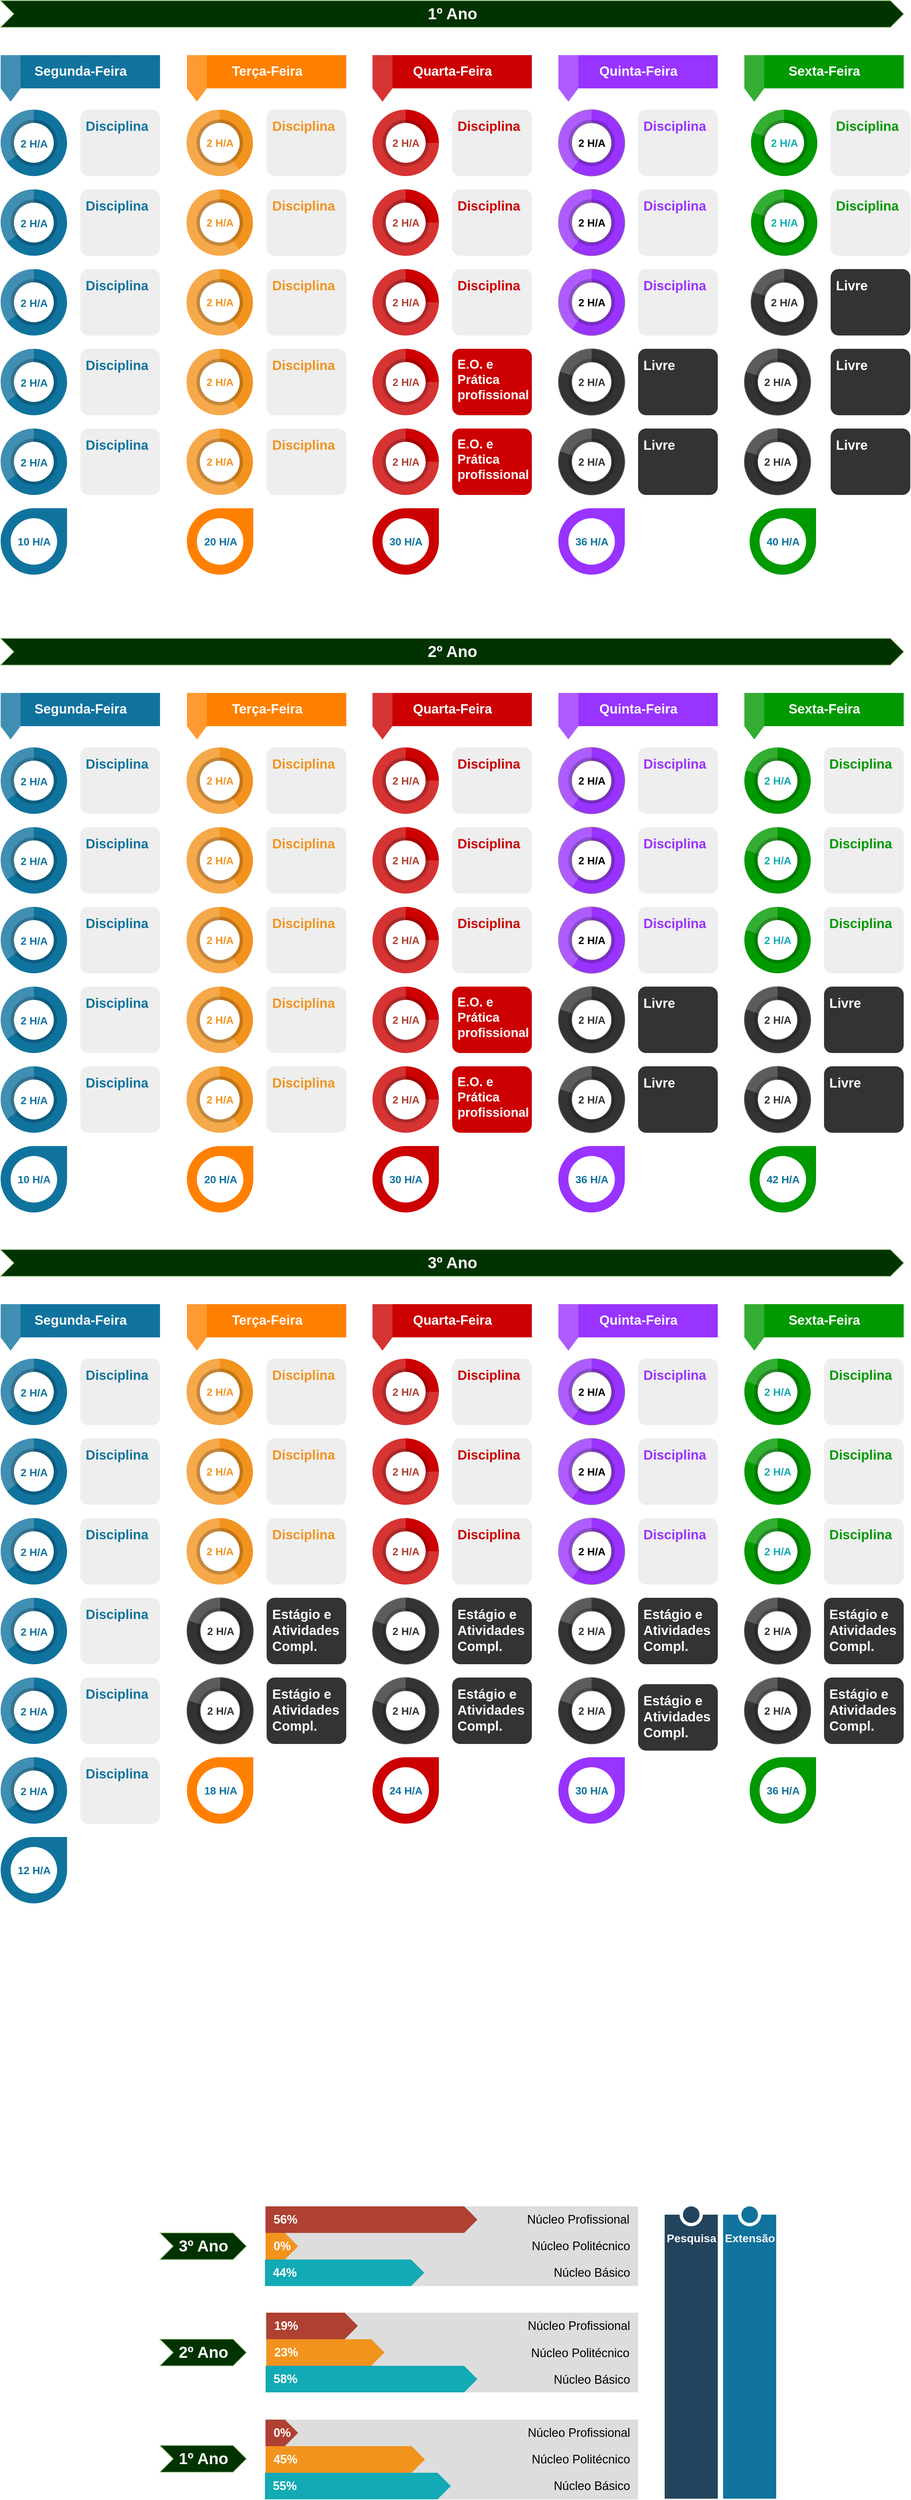 <mxfile version="10.6.7" type="device"><diagram id="Yiw6no6bdsL-eXdfYGej" name="Page-1"><mxGraphModel dx="1649" dy="1104" grid="1" gridSize="10" guides="1" tooltips="1" connect="1" arrows="1" fold="1" page="1" pageScale="1" pageWidth="1169" pageHeight="827" math="0" shadow="0"><root><mxCell id="0"/><mxCell id="1" parent="0"/><mxCell id="ln0VH2vyUCKypNNd5nct-6" value="&lt;font style=&quot;font-size: 16px&quot;&gt;2 H/A&lt;/font&gt;" style="verticalLabelPosition=middle;verticalAlign=middle;html=1;html=1;shape=mxgraph.infographic.partConcEllipse;startAngle=0;endAngle=0.65;arcWidth=0.4;strokeColor=none;fillColor=#10739E;fontSize=22;fontColor=#10739E;align=center;fontStyle=1;" parent="1" vertex="1"><mxGeometry x="40" y="204" width="100" height="100" as="geometry"/></mxCell><mxCell id="ln0VH2vyUCKypNNd5nct-11" value="&lt;font style=&quot;font-size: 20px;&quot;&gt;&lt;font style=&quot;font-size: 20px;&quot; color=&quot;#10739E&quot;&gt;&lt;b style=&quot;font-size: 20px;&quot;&gt;Disciplina&lt;/b&gt;&lt;/font&gt;&lt;br style=&quot;font-size: 20px;&quot;&gt;&lt;br style=&quot;font-size: 20px;&quot;&gt;&lt;br style=&quot;font-size: 20px;&quot;&gt;&lt;/font&gt;" style="rounded=1;strokeColor=none;fillColor=#EEEEEE;align=left;arcSize=12;verticalAlign=top;whiteSpace=wrap;html=1;fontSize=20;spacing=8;" parent="1" vertex="1"><mxGeometry x="160" y="204" width="120" height="100" as="geometry"/></mxCell><mxCell id="ln0VH2vyUCKypNNd5nct-17" value="2 H/A" style="verticalLabelPosition=middle;verticalAlign=middle;html=1;html=1;shape=mxgraph.infographic.partConcEllipse;startAngle=0;endAngle=0.4;arcWidth=0.4;strokeColor=none;fillColor=#F2931E;fontSize=16;fontColor=#F2931E;align=center;fontStyle=1;" parent="1" vertex="1"><mxGeometry x="320" y="204" width="100" height="100" as="geometry"/></mxCell><mxCell id="ln0VH2vyUCKypNNd5nct-22" value="&lt;font style=&quot;font-size: 20px;&quot;&gt;&lt;font style=&quot;font-size: 20px;&quot; color=&quot;#F2931E&quot;&gt;&lt;b style=&quot;font-size: 20px;&quot;&gt;Disciplina&lt;/b&gt;&lt;/font&gt;&lt;br style=&quot;font-size: 20px;&quot;&gt;&lt;br style=&quot;font-size: 20px;&quot;&gt;&lt;br style=&quot;font-size: 20px;&quot;&gt;&lt;/font&gt;" style="rounded=1;strokeColor=none;fillColor=#EEEEEE;align=left;arcSize=12;verticalAlign=top;whiteSpace=wrap;html=1;fontSize=20;spacing=8;" parent="1" vertex="1"><mxGeometry x="440.5" y="204" width="120" height="100" as="geometry"/></mxCell><mxCell id="ln0VH2vyUCKypNNd5nct-28" value="2 H/A" style="verticalLabelPosition=middle;verticalAlign=middle;html=1;html=1;shape=mxgraph.infographic.partConcEllipse;startAngle=0;endAngle=0.25;arcWidth=0.4;strokeColor=none;fillColor=#CC0000;fontSize=16;fontColor=#AE4132;align=center;fontStyle=1;" parent="1" vertex="1"><mxGeometry x="600" y="204" width="100" height="100" as="geometry"/></mxCell><mxCell id="ln0VH2vyUCKypNNd5nct-33" value="&lt;font style=&quot;font-size: 20px;&quot;&gt;&lt;font color=&quot;#cc0000&quot; style=&quot;font-size: 20px;&quot;&gt;&lt;b style=&quot;font-size: 20px;&quot;&gt;Disciplina&lt;/b&gt;&lt;/font&gt;&lt;br style=&quot;font-size: 20px;&quot;&gt;&lt;br style=&quot;font-size: 20px;&quot;&gt;&lt;br style=&quot;font-size: 20px;&quot;&gt;&lt;/font&gt;" style="rounded=1;strokeColor=none;fillColor=#EEEEEE;align=left;arcSize=12;verticalAlign=top;whiteSpace=wrap;html=1;fontSize=20;spacing=8;" parent="1" vertex="1"><mxGeometry x="720" y="204" width="120" height="100" as="geometry"/></mxCell><mxCell id="ln0VH2vyUCKypNNd5nct-39" value="2 H/A" style="verticalLabelPosition=middle;verticalAlign=middle;html=1;html=1;shape=mxgraph.infographic.partConcEllipse;startAngle=0;endAngle=0.6;arcWidth=0.4;strokeColor=#9673a6;fillColor=#9933FF;fontSize=16;align=center;fontStyle=1;" parent="1" vertex="1"><mxGeometry x="880" y="204" width="100" height="100" as="geometry"/></mxCell><mxCell id="ln0VH2vyUCKypNNd5nct-45" value="&lt;font style=&quot;font-size: 20px;&quot;&gt;&lt;font style=&quot;font-size: 20px;&quot; color=&quot;#9933ff&quot;&gt;&lt;b style=&quot;font-size: 20px;&quot;&gt;Disciplina&lt;/b&gt;&lt;/font&gt;&lt;br style=&quot;font-size: 20px;&quot;&gt;&lt;br style=&quot;font-size: 20px;&quot;&gt;&lt;br style=&quot;font-size: 20px;&quot;&gt;&lt;/font&gt;" style="rounded=1;strokeColor=none;fillColor=#EEEEEE;align=left;arcSize=12;verticalAlign=top;whiteSpace=wrap;html=1;fontSize=20;spacing=8;" parent="1" vertex="1"><mxGeometry x="1000" y="204" width="120" height="100" as="geometry"/></mxCell><mxCell id="ln0VH2vyUCKypNNd5nct-56" value="&lt;font style=&quot;font-size: 16px&quot;&gt;2 H/A&lt;/font&gt;" style="verticalLabelPosition=middle;verticalAlign=middle;html=1;html=1;shape=mxgraph.infographic.partConcEllipse;startAngle=0;endAngle=0.65;arcWidth=0.4;strokeColor=none;fillColor=#10739E;fontSize=22;fontColor=#10739E;align=center;fontStyle=1;" parent="1" vertex="1"><mxGeometry x="40" y="324" width="100" height="100" as="geometry"/></mxCell><mxCell id="ln0VH2vyUCKypNNd5nct-58" value="2 H/A" style="verticalLabelPosition=middle;verticalAlign=middle;html=1;html=1;shape=mxgraph.infographic.partConcEllipse;startAngle=0;endAngle=0.4;arcWidth=0.4;strokeColor=none;fillColor=#F2931E;fontSize=16;fontColor=#F2931E;align=center;fontStyle=1;" parent="1" vertex="1"><mxGeometry x="320" y="324" width="100" height="100" as="geometry"/></mxCell><mxCell id="ln0VH2vyUCKypNNd5nct-60" value="2 H/A" style="verticalLabelPosition=middle;verticalAlign=middle;html=1;html=1;shape=mxgraph.infographic.partConcEllipse;startAngle=0;endAngle=0.25;arcWidth=0.4;strokeColor=none;fillColor=#CC0000;fontSize=16;fontColor=#AE4132;align=center;fontStyle=1;" parent="1" vertex="1"><mxGeometry x="600" y="324" width="100" height="100" as="geometry"/></mxCell><mxCell id="ln0VH2vyUCKypNNd5nct-66" value="&lt;font style=&quot;font-size: 16px&quot;&gt;2 H/A&lt;/font&gt;" style="verticalLabelPosition=middle;verticalAlign=middle;html=1;html=1;shape=mxgraph.infographic.partConcEllipse;startAngle=0;endAngle=0.65;arcWidth=0.4;strokeColor=none;fillColor=#10739E;fontSize=22;fontColor=#10739E;align=center;fontStyle=1;" parent="1" vertex="1"><mxGeometry x="40" y="444" width="100" height="100" as="geometry"/></mxCell><mxCell id="ln0VH2vyUCKypNNd5nct-68" value="2 H/A" style="verticalLabelPosition=middle;verticalAlign=middle;html=1;html=1;shape=mxgraph.infographic.partConcEllipse;startAngle=0;endAngle=0.4;arcWidth=0.4;strokeColor=none;fillColor=#F2931E;fontSize=16;fontColor=#F2931E;align=center;fontStyle=1;" parent="1" vertex="1"><mxGeometry x="320" y="444" width="100" height="100" as="geometry"/></mxCell><mxCell id="ln0VH2vyUCKypNNd5nct-70" value="2 H/A" style="verticalLabelPosition=middle;verticalAlign=middle;html=1;html=1;shape=mxgraph.infographic.partConcEllipse;startAngle=0;endAngle=0.25;arcWidth=0.4;strokeColor=none;fillColor=#CC0000;fontSize=16;fontColor=#AE4132;align=center;fontStyle=1;" parent="1" vertex="1"><mxGeometry x="600" y="444" width="100" height="100" as="geometry"/></mxCell><mxCell id="ln0VH2vyUCKypNNd5nct-76" value="&lt;font style=&quot;font-size: 16px&quot;&gt;2 H/A&lt;/font&gt;" style="verticalLabelPosition=middle;verticalAlign=middle;html=1;html=1;shape=mxgraph.infographic.partConcEllipse;startAngle=0;endAngle=0.65;arcWidth=0.4;strokeColor=none;fillColor=#10739E;fontSize=22;fontColor=#10739E;align=center;fontStyle=1;" parent="1" vertex="1"><mxGeometry x="40" y="564" width="100" height="100" as="geometry"/></mxCell><mxCell id="ln0VH2vyUCKypNNd5nct-78" value="2 H/A" style="verticalLabelPosition=middle;verticalAlign=middle;html=1;html=1;shape=mxgraph.infographic.partConcEllipse;startAngle=0;endAngle=0.4;arcWidth=0.4;strokeColor=none;fillColor=#F2931E;fontSize=16;fontColor=#F2931E;align=center;fontStyle=1;" parent="1" vertex="1"><mxGeometry x="320" y="564" width="100" height="100" as="geometry"/></mxCell><mxCell id="ln0VH2vyUCKypNNd5nct-80" value="2 H/A" style="verticalLabelPosition=middle;verticalAlign=middle;html=1;html=1;shape=mxgraph.infographic.partConcEllipse;startAngle=0;endAngle=0.25;arcWidth=0.4;strokeColor=none;fillColor=#CC0000;fontSize=16;fontColor=#AE4132;align=center;fontStyle=1;" parent="1" vertex="1"><mxGeometry x="600" y="564" width="100" height="100" as="geometry"/></mxCell><mxCell id="ln0VH2vyUCKypNNd5nct-85" value="&lt;font style=&quot;font-size: 20px&quot;&gt;&lt;b&gt;Livre&lt;/b&gt;&lt;br style=&quot;font-size: 20px&quot;&gt;&lt;br style=&quot;font-size: 20px&quot;&gt;&lt;/font&gt;" style="rounded=1;strokeColor=none;fillColor=#333333;align=left;arcSize=12;verticalAlign=top;whiteSpace=wrap;html=1;fontSize=20;spacing=8;fontColor=#FFFFFF;" parent="1" vertex="1"><mxGeometry x="1290" y="564" width="120" height="100" as="geometry"/></mxCell><mxCell id="ln0VH2vyUCKypNNd5nct-86" value="&lt;font style=&quot;font-size: 16px&quot;&gt;2 H/A&lt;/font&gt;" style="verticalLabelPosition=middle;verticalAlign=middle;html=1;html=1;shape=mxgraph.infographic.partConcEllipse;startAngle=0;endAngle=0.65;arcWidth=0.4;strokeColor=none;fillColor=#10739E;fontSize=22;fontColor=#10739E;align=center;fontStyle=1;" parent="1" vertex="1"><mxGeometry x="40" y="684" width="100" height="100" as="geometry"/></mxCell><mxCell id="ln0VH2vyUCKypNNd5nct-88" value="2 H/A" style="verticalLabelPosition=middle;verticalAlign=middle;html=1;html=1;shape=mxgraph.infographic.partConcEllipse;startAngle=0;endAngle=0.4;arcWidth=0.4;strokeColor=none;fillColor=#F2931E;fontSize=16;fontColor=#F2931E;align=center;fontStyle=1;" parent="1" vertex="1"><mxGeometry x="320" y="684" width="100" height="100" as="geometry"/></mxCell><mxCell id="ln0VH2vyUCKypNNd5nct-90" value="2 H/A" style="verticalLabelPosition=middle;verticalAlign=middle;html=1;html=1;shape=mxgraph.infographic.partConcEllipse;startAngle=0;endAngle=0.25;arcWidth=0.4;strokeColor=none;fillColor=#CC0000;fontSize=16;fontColor=#AE4132;align=center;fontStyle=1;" parent="1" vertex="1"><mxGeometry x="600" y="684" width="100" height="100" as="geometry"/></mxCell><mxCell id="ln0VH2vyUCKypNNd5nct-95" value="&lt;font style=&quot;font-size: 20px&quot;&gt;&lt;b&gt;Livre&lt;/b&gt;&lt;br style=&quot;font-size: 20px&quot;&gt;&lt;br style=&quot;font-size: 20px&quot;&gt;&lt;/font&gt;" style="rounded=1;strokeColor=none;fillColor=#333333;align=left;arcSize=12;verticalAlign=top;whiteSpace=wrap;html=1;fontSize=20;spacing=8;fontColor=#FFFFFF;" parent="1" vertex="1"><mxGeometry x="1290" y="684" width="120" height="100" as="geometry"/></mxCell><mxCell id="ln0VH2vyUCKypNNd5nct-106" value="&lt;font style=&quot;font-size: 20px;&quot;&gt;&lt;font style=&quot;font-size: 20px;&quot; color=&quot;#cc0000&quot;&gt;&lt;b style=&quot;font-size: 20px;&quot;&gt;Disciplina&lt;/b&gt;&lt;/font&gt;&lt;br style=&quot;font-size: 20px;&quot;&gt;&lt;br style=&quot;font-size: 20px;&quot;&gt;&lt;br style=&quot;font-size: 20px;&quot;&gt;&lt;/font&gt;" style="rounded=1;strokeColor=none;fillColor=#EEEEEE;align=left;arcSize=12;verticalAlign=top;whiteSpace=wrap;html=1;fontSize=20;spacing=8;" parent="1" vertex="1"><mxGeometry x="720" y="324" width="120" height="100" as="geometry"/></mxCell><mxCell id="ln0VH2vyUCKypNNd5nct-107" value="&lt;font style=&quot;font-size: 20px;&quot;&gt;&lt;font style=&quot;font-size: 20px;&quot; color=&quot;#cc0000&quot;&gt;&lt;b style=&quot;font-size: 20px;&quot;&gt;Disciplina&lt;/b&gt;&lt;/font&gt;&lt;br style=&quot;font-size: 20px;&quot;&gt;&lt;br style=&quot;font-size: 20px;&quot;&gt;&lt;br style=&quot;font-size: 20px;&quot;&gt;&lt;/font&gt;" style="rounded=1;strokeColor=none;fillColor=#EEEEEE;align=left;arcSize=12;verticalAlign=top;whiteSpace=wrap;html=1;fontSize=20;spacing=8;" parent="1" vertex="1"><mxGeometry x="720" y="444" width="120" height="100" as="geometry"/></mxCell><mxCell id="ln0VH2vyUCKypNNd5nct-108" value="&lt;font style=&quot;font-size: 19px;&quot;&gt;&lt;b style=&quot;font-size: 19px;&quot;&gt;E.O. e Prática profissional&lt;/b&gt;&lt;br style=&quot;font-size: 19px;&quot;&gt;&lt;/font&gt;" style="rounded=1;strokeColor=none;fillColor=#CC0000;align=left;arcSize=12;verticalAlign=top;whiteSpace=wrap;html=1;fontSize=19;spacing=8;fontColor=#FFFFFF;" parent="1" vertex="1"><mxGeometry x="720" y="564" width="120" height="100" as="geometry"/></mxCell><mxCell id="ln0VH2vyUCKypNNd5nct-110" value="2 H/A" style="verticalLabelPosition=middle;verticalAlign=middle;html=1;html=1;shape=mxgraph.infographic.partConcEllipse;startAngle=0;endAngle=0.6;arcWidth=0.4;strokeColor=#9673a6;fillColor=#9933FF;fontSize=16;align=center;fontStyle=1;" parent="1" vertex="1"><mxGeometry x="880" y="324" width="100" height="100" as="geometry"/></mxCell><mxCell id="ln0VH2vyUCKypNNd5nct-111" value="2 H/A" style="verticalLabelPosition=middle;verticalAlign=middle;html=1;html=1;shape=mxgraph.infographic.partConcEllipse;startAngle=0;endAngle=0.6;arcWidth=0.4;strokeColor=#9673a6;fillColor=#9933FF;fontSize=16;align=center;fontStyle=1;" parent="1" vertex="1"><mxGeometry x="880" y="444" width="100" height="100" as="geometry"/></mxCell><mxCell id="ln0VH2vyUCKypNNd5nct-114" value="2 H/A" style="verticalLabelPosition=middle;verticalAlign=middle;html=1;html=1;shape=mxgraph.infographic.partConcEllipse;startAngle=0;endAngle=0.8;arcWidth=0.4;strokeColor=none;fillColor=#009900;fontSize=16;fontColor=#12AAB5;align=center;fontStyle=1;" parent="1" vertex="1"><mxGeometry x="1170" y="204" width="100" height="100" as="geometry"/></mxCell><mxCell id="ln0VH2vyUCKypNNd5nct-115" value="2 H/A" style="verticalLabelPosition=middle;verticalAlign=middle;html=1;html=1;shape=mxgraph.infographic.partConcEllipse;startAngle=0;endAngle=0.8;arcWidth=0.4;strokeColor=none;fillColor=#009900;fontSize=16;fontColor=#12AAB5;align=center;fontStyle=1;" parent="1" vertex="1"><mxGeometry x="1170" y="324" width="100" height="100" as="geometry"/></mxCell><mxCell id="ln0VH2vyUCKypNNd5nct-116" value="2 H/A" style="verticalLabelPosition=middle;verticalAlign=middle;html=1;html=1;shape=mxgraph.infographic.partConcEllipse;startAngle=0;endAngle=0.8;arcWidth=0.4;strokeColor=#666666;fillColor=#333333;fontSize=16;fontColor=#333333;align=center;fontStyle=1;" parent="1" vertex="1"><mxGeometry x="1160" y="564" width="100" height="100" as="geometry"/></mxCell><mxCell id="ln0VH2vyUCKypNNd5nct-117" value="2 H/A" style="verticalLabelPosition=middle;verticalAlign=middle;html=1;html=1;shape=mxgraph.infographic.partConcEllipse;startAngle=0;endAngle=0.8;arcWidth=0.4;strokeColor=#666666;fillColor=#333333;fontSize=16;fontColor=#333333;align=center;fontStyle=1;" parent="1" vertex="1"><mxGeometry x="1160" y="684" width="100" height="100" as="geometry"/></mxCell><mxCell id="ln0VH2vyUCKypNNd5nct-118" value="Segunda-Feira" style="html=1;shape=mxgraph.infographic.flag;dx=30;dy=20;fillColor=#10739E;strokeColor=none;align=center;verticalAlign=top;fontColor=#ffffff;fontSize=20;fontStyle=1;shadow=0;spacingTop=5;" parent="1" vertex="1"><mxGeometry x="40" y="122" width="240" height="70" as="geometry"/></mxCell><mxCell id="ln0VH2vyUCKypNNd5nct-119" value="Terça-Feira" style="html=1;shape=mxgraph.infographic.flag;dx=30;dy=20;fillColor=#FF8000;strokeColor=none;align=center;verticalAlign=top;fontColor=#ffffff;fontSize=20;fontStyle=1;shadow=0;spacingTop=5;" parent="1" vertex="1"><mxGeometry x="320.5" y="122" width="240" height="70" as="geometry"/></mxCell><mxCell id="ln0VH2vyUCKypNNd5nct-120" value="Quarta-Feira" style="html=1;shape=mxgraph.infographic.flag;dx=30;dy=20;fillColor=#CC0000;strokeColor=none;align=center;verticalAlign=top;fontColor=#ffffff;fontSize=20;fontStyle=1;shadow=0;spacingTop=5;" parent="1" vertex="1"><mxGeometry x="600" y="122" width="240" height="70" as="geometry"/></mxCell><mxCell id="ln0VH2vyUCKypNNd5nct-121" value="Quinta-Feira" style="html=1;shape=mxgraph.infographic.flag;dx=30;dy=20;fillColor=#9933FF;strokeColor=none;align=center;verticalAlign=top;fontColor=#ffffff;fontSize=20;fontStyle=1;shadow=0;spacingTop=5;" parent="1" vertex="1"><mxGeometry x="880" y="122" width="240" height="70" as="geometry"/></mxCell><mxCell id="ln0VH2vyUCKypNNd5nct-122" value="Sexta-Feira" style="html=1;shape=mxgraph.infographic.flag;dx=30;dy=20;fillColor=#009900;strokeColor=none;align=center;verticalAlign=top;fontColor=#ffffff;fontSize=20;fontStyle=1;shadow=0;spacingTop=5;" parent="1" vertex="1"><mxGeometry x="1160" y="122" width="240" height="70" as="geometry"/></mxCell><mxCell id="ln0VH2vyUCKypNNd5nct-123" value="&lt;font style=&quot;font-size: 20px;&quot;&gt;&lt;font style=&quot;font-size: 20px;&quot; color=&quot;#10739E&quot;&gt;&lt;b style=&quot;font-size: 20px;&quot;&gt;Disciplina&lt;/b&gt;&lt;/font&gt;&lt;br style=&quot;font-size: 20px;&quot;&gt;&lt;br style=&quot;font-size: 20px;&quot;&gt;&lt;br style=&quot;font-size: 20px;&quot;&gt;&lt;/font&gt;" style="rounded=1;strokeColor=none;fillColor=#EEEEEE;align=left;arcSize=12;verticalAlign=top;whiteSpace=wrap;html=1;fontSize=20;spacing=8;" parent="1" vertex="1"><mxGeometry x="160" y="324" width="120" height="100" as="geometry"/></mxCell><mxCell id="ln0VH2vyUCKypNNd5nct-127" value="&lt;font style=&quot;font-size: 20px;&quot;&gt;&lt;font style=&quot;font-size: 20px;&quot; color=&quot;#10739E&quot;&gt;&lt;b style=&quot;font-size: 20px;&quot;&gt;Disciplina&lt;/b&gt;&lt;/font&gt;&lt;br style=&quot;font-size: 20px;&quot;&gt;&lt;br style=&quot;font-size: 20px;&quot;&gt;&lt;br style=&quot;font-size: 20px;&quot;&gt;&lt;/font&gt;" style="rounded=1;strokeColor=none;fillColor=#EEEEEE;align=left;arcSize=12;verticalAlign=top;whiteSpace=wrap;html=1;fontSize=20;spacing=8;" parent="1" vertex="1"><mxGeometry x="160" y="444" width="120" height="100" as="geometry"/></mxCell><mxCell id="ln0VH2vyUCKypNNd5nct-128" value="&lt;font style=&quot;font-size: 20px;&quot;&gt;&lt;font style=&quot;font-size: 20px;&quot; color=&quot;#10739E&quot;&gt;&lt;b style=&quot;font-size: 20px;&quot;&gt;Disciplina&lt;/b&gt;&lt;/font&gt;&lt;br style=&quot;font-size: 20px;&quot;&gt;&lt;br style=&quot;font-size: 20px;&quot;&gt;&lt;br style=&quot;font-size: 20px;&quot;&gt;&lt;/font&gt;" style="rounded=1;strokeColor=none;fillColor=#EEEEEE;align=left;arcSize=12;verticalAlign=top;whiteSpace=wrap;html=1;fontSize=20;spacing=8;" parent="1" vertex="1"><mxGeometry x="160" y="564" width="120" height="100" as="geometry"/></mxCell><mxCell id="ln0VH2vyUCKypNNd5nct-129" value="&lt;font style=&quot;font-size: 20px;&quot;&gt;&lt;font style=&quot;font-size: 20px;&quot; color=&quot;#10739E&quot;&gt;&lt;b style=&quot;font-size: 20px;&quot;&gt;Disciplina&lt;/b&gt;&lt;/font&gt;&lt;br style=&quot;font-size: 20px;&quot;&gt;&lt;br style=&quot;font-size: 20px;&quot;&gt;&lt;br style=&quot;font-size: 20px;&quot;&gt;&lt;/font&gt;" style="rounded=1;strokeColor=none;fillColor=#EEEEEE;align=left;arcSize=12;verticalAlign=top;whiteSpace=wrap;html=1;fontSize=20;spacing=8;" parent="1" vertex="1"><mxGeometry x="160" y="684" width="120" height="100" as="geometry"/></mxCell><mxCell id="ln0VH2vyUCKypNNd5nct-131" value="&lt;font style=&quot;font-size: 20px;&quot;&gt;&lt;font style=&quot;font-size: 20px;&quot; color=&quot;#F2931E&quot;&gt;&lt;b style=&quot;font-size: 20px;&quot;&gt;Disciplina&lt;/b&gt;&lt;/font&gt;&lt;br style=&quot;font-size: 20px;&quot;&gt;&lt;br style=&quot;font-size: 20px;&quot;&gt;&lt;br style=&quot;font-size: 20px;&quot;&gt;&lt;/font&gt;" style="rounded=1;strokeColor=none;fillColor=#EEEEEE;align=left;arcSize=12;verticalAlign=top;whiteSpace=wrap;html=1;fontSize=20;spacing=8;" parent="1" vertex="1"><mxGeometry x="440.5" y="324" width="120" height="100" as="geometry"/></mxCell><mxCell id="ln0VH2vyUCKypNNd5nct-132" value="&lt;font style=&quot;font-size: 20px;&quot;&gt;&lt;font style=&quot;font-size: 20px;&quot; color=&quot;#F2931E&quot;&gt;&lt;b style=&quot;font-size: 20px;&quot;&gt;Disciplina&lt;/b&gt;&lt;/font&gt;&lt;br style=&quot;font-size: 20px;&quot;&gt;&lt;br style=&quot;font-size: 20px;&quot;&gt;&lt;br style=&quot;font-size: 20px;&quot;&gt;&lt;/font&gt;" style="rounded=1;strokeColor=none;fillColor=#EEEEEE;align=left;arcSize=12;verticalAlign=top;whiteSpace=wrap;html=1;fontSize=20;spacing=8;" parent="1" vertex="1"><mxGeometry x="440.5" y="444" width="120" height="100" as="geometry"/></mxCell><mxCell id="ln0VH2vyUCKypNNd5nct-133" value="&lt;font style=&quot;font-size: 20px;&quot;&gt;&lt;font style=&quot;font-size: 20px;&quot; color=&quot;#F2931E&quot;&gt;&lt;b style=&quot;font-size: 20px;&quot;&gt;Disciplina&lt;/b&gt;&lt;/font&gt;&lt;br style=&quot;font-size: 20px;&quot;&gt;&lt;br style=&quot;font-size: 20px;&quot;&gt;&lt;br style=&quot;font-size: 20px;&quot;&gt;&lt;/font&gt;" style="rounded=1;strokeColor=none;fillColor=#EEEEEE;align=left;arcSize=12;verticalAlign=top;whiteSpace=wrap;html=1;fontSize=20;spacing=8;" parent="1" vertex="1"><mxGeometry x="440.5" y="564" width="120" height="100" as="geometry"/></mxCell><mxCell id="ln0VH2vyUCKypNNd5nct-134" value="&lt;font style=&quot;font-size: 20px;&quot;&gt;&lt;font style=&quot;font-size: 20px;&quot; color=&quot;#F2931E&quot;&gt;&lt;b style=&quot;font-size: 20px;&quot;&gt;Disciplina&lt;/b&gt;&lt;/font&gt;&lt;br style=&quot;font-size: 20px;&quot;&gt;&lt;br style=&quot;font-size: 20px;&quot;&gt;&lt;br style=&quot;font-size: 20px;&quot;&gt;&lt;/font&gt;" style="rounded=1;strokeColor=none;fillColor=#EEEEEE;align=left;arcSize=12;verticalAlign=top;whiteSpace=wrap;html=1;fontSize=20;spacing=8;" parent="1" vertex="1"><mxGeometry x="440.5" y="684" width="120" height="100" as="geometry"/></mxCell><mxCell id="ln0VH2vyUCKypNNd5nct-135" value="&lt;font style=&quot;font-size: 20px;&quot;&gt;&lt;font style=&quot;font-size: 20px;&quot; color=&quot;#9933ff&quot;&gt;&lt;b style=&quot;font-size: 20px;&quot;&gt;Disciplina&lt;/b&gt;&lt;/font&gt;&lt;br style=&quot;font-size: 20px;&quot;&gt;&lt;br style=&quot;font-size: 20px;&quot;&gt;&lt;br style=&quot;font-size: 20px;&quot;&gt;&lt;/font&gt;" style="rounded=1;strokeColor=none;fillColor=#EEEEEE;align=left;arcSize=12;verticalAlign=top;whiteSpace=wrap;html=1;fontSize=20;spacing=8;" parent="1" vertex="1"><mxGeometry x="1000" y="324" width="120" height="100" as="geometry"/></mxCell><mxCell id="ln0VH2vyUCKypNNd5nct-136" value="&lt;font style=&quot;font-size: 20px;&quot;&gt;&lt;font style=&quot;font-size: 20px;&quot; color=&quot;#9933ff&quot;&gt;&lt;b style=&quot;font-size: 20px;&quot;&gt;Disciplina&lt;/b&gt;&lt;/font&gt;&lt;br style=&quot;font-size: 20px;&quot;&gt;&lt;br style=&quot;font-size: 20px;&quot;&gt;&lt;br style=&quot;font-size: 20px;&quot;&gt;&lt;/font&gt;" style="rounded=1;strokeColor=none;fillColor=#EEEEEE;align=left;arcSize=12;verticalAlign=top;whiteSpace=wrap;html=1;fontSize=20;spacing=8;" parent="1" vertex="1"><mxGeometry x="1000" y="444" width="120" height="100" as="geometry"/></mxCell><mxCell id="ln0VH2vyUCKypNNd5nct-139" value="&lt;font style=&quot;font-size: 19px;&quot;&gt;&lt;b style=&quot;font-size: 19px;&quot;&gt;E.O. e Prática profissional&lt;/b&gt;&lt;br style=&quot;font-size: 19px;&quot;&gt;&lt;br style=&quot;font-size: 19px;&quot;&gt;&lt;/font&gt;" style="rounded=1;strokeColor=none;fillColor=#CC0000;align=left;arcSize=12;verticalAlign=top;whiteSpace=wrap;html=1;fontSize=19;spacing=8;fontColor=#FFFFFF;" parent="1" vertex="1"><mxGeometry x="720" y="684" width="120" height="100" as="geometry"/></mxCell><mxCell id="ln0VH2vyUCKypNNd5nct-141" value="&lt;font style=&quot;font-size: 20px;&quot;&gt;&lt;font style=&quot;font-size: 20px;&quot; color=&quot;#009900&quot;&gt;&lt;b style=&quot;font-size: 20px;&quot;&gt;Disciplina&lt;/b&gt;&lt;/font&gt;&lt;br style=&quot;font-size: 20px;&quot;&gt;&lt;br style=&quot;font-size: 20px;&quot;&gt;&lt;br style=&quot;font-size: 20px;&quot;&gt;&lt;/font&gt;" style="rounded=1;strokeColor=none;fillColor=#EEEEEE;align=left;arcSize=12;verticalAlign=top;whiteSpace=wrap;html=1;fontSize=20;spacing=8;" parent="1" vertex="1"><mxGeometry x="1290" y="204" width="120" height="100" as="geometry"/></mxCell><mxCell id="ln0VH2vyUCKypNNd5nct-142" value="&lt;font style=&quot;font-size: 20px;&quot;&gt;&lt;font style=&quot;font-size: 20px;&quot; color=&quot;#009900&quot;&gt;&lt;b style=&quot;font-size: 20px;&quot;&gt;Disciplina&lt;/b&gt;&lt;/font&gt;&lt;br style=&quot;font-size: 20px;&quot;&gt;&lt;br style=&quot;font-size: 20px;&quot;&gt;&lt;br style=&quot;font-size: 20px;&quot;&gt;&lt;/font&gt;" style="rounded=1;strokeColor=none;fillColor=#EEEEEE;align=left;arcSize=12;verticalAlign=top;whiteSpace=wrap;html=1;fontSize=20;spacing=8;" parent="1" vertex="1"><mxGeometry x="1290" y="324" width="120" height="100" as="geometry"/></mxCell><mxCell id="ln0VH2vyUCKypNNd5nct-143" value="10 H/A" style="verticalLabelPosition=middle;verticalAlign=middle;html=1;shape=mxgraph.infographic.circularCallout;dy=15;fillColor=#10739E;strokeColor=none;labelPosition=center;align=center;fontColor=#10739E;fontStyle=1;fontSize=16;" parent="1" vertex="1"><mxGeometry x="40" y="804" width="100" height="100" as="geometry"/></mxCell><mxCell id="ln0VH2vyUCKypNNd5nct-144" value="20 H/A" style="verticalLabelPosition=middle;verticalAlign=middle;html=1;shape=mxgraph.infographic.circularCallout;dy=15;fillColor=#FF8000;strokeColor=none;labelPosition=center;align=center;fontColor=#10739E;fontStyle=1;fontSize=16;" parent="1" vertex="1"><mxGeometry x="320.5" y="804" width="100" height="100" as="geometry"/></mxCell><mxCell id="ln0VH2vyUCKypNNd5nct-145" value="30 H/A" style="verticalLabelPosition=middle;verticalAlign=middle;html=1;shape=mxgraph.infographic.circularCallout;dy=15;fillColor=#CC0000;strokeColor=none;labelPosition=center;align=center;fontColor=#10739E;fontStyle=1;fontSize=16;" parent="1" vertex="1"><mxGeometry x="600" y="804" width="100" height="100" as="geometry"/></mxCell><mxCell id="ln0VH2vyUCKypNNd5nct-146" value="36 H/A" style="verticalLabelPosition=middle;verticalAlign=middle;html=1;shape=mxgraph.infographic.circularCallout;dy=15;fillColor=#9933FF;strokeColor=none;labelPosition=center;align=center;fontColor=#10739E;fontStyle=1;fontSize=16;" parent="1" vertex="1"><mxGeometry x="880" y="804" width="100" height="100" as="geometry"/></mxCell><mxCell id="ln0VH2vyUCKypNNd5nct-147" value="40 H/A" style="verticalLabelPosition=middle;verticalAlign=middle;html=1;shape=mxgraph.infographic.circularCallout;dy=15;fillColor=#009900;strokeColor=none;labelPosition=center;align=center;fontColor=#10739E;fontStyle=1;fontSize=16;" parent="1" vertex="1"><mxGeometry x="1168" y="804" width="100" height="100" as="geometry"/></mxCell><mxCell id="ln0VH2vyUCKypNNd5nct-150" value="1º Ano" style="html=1;shape=mxgraph.infographic.ribbonSimple;notch1=20;notch2=20;fillColor=#003300;strokeColor=#82b366;align=center;verticalAlign=middle;fontSize=24;fontStyle=1;fontColor=#FFFFFF;" parent="1" vertex="1"><mxGeometry x="40" y="40" width="1360" height="40" as="geometry"/></mxCell><mxCell id="ln0VH2vyUCKypNNd5nct-151" value="&lt;font style=&quot;font-size: 16px&quot;&gt;2 H/A&lt;/font&gt;" style="verticalLabelPosition=middle;verticalAlign=middle;html=1;html=1;shape=mxgraph.infographic.partConcEllipse;startAngle=0;endAngle=0.65;arcWidth=0.4;strokeColor=none;fillColor=#10739E;fontSize=22;fontColor=#10739E;align=center;fontStyle=1;" parent="1" vertex="1"><mxGeometry x="40" y="1164" width="100" height="100" as="geometry"/></mxCell><mxCell id="ln0VH2vyUCKypNNd5nct-152" value="&lt;font style=&quot;font-size: 20px;&quot;&gt;&lt;font style=&quot;font-size: 20px;&quot; color=&quot;#10739E&quot;&gt;&lt;b style=&quot;font-size: 20px;&quot;&gt;Disciplina&lt;/b&gt;&lt;/font&gt;&lt;br style=&quot;font-size: 20px;&quot;&gt;&lt;br style=&quot;font-size: 20px;&quot;&gt;&lt;br style=&quot;font-size: 20px;&quot;&gt;&lt;/font&gt;" style="rounded=1;strokeColor=none;fillColor=#EEEEEE;align=left;arcSize=12;verticalAlign=top;whiteSpace=wrap;html=1;fontSize=20;spacing=8;" parent="1" vertex="1"><mxGeometry x="160" y="1164" width="120" height="100" as="geometry"/></mxCell><mxCell id="ln0VH2vyUCKypNNd5nct-153" value="2 H/A" style="verticalLabelPosition=middle;verticalAlign=middle;html=1;html=1;shape=mxgraph.infographic.partConcEllipse;startAngle=0;endAngle=0.4;arcWidth=0.4;strokeColor=none;fillColor=#F2931E;fontSize=16;fontColor=#F2931E;align=center;fontStyle=1;" parent="1" vertex="1"><mxGeometry x="320" y="1164" width="100" height="100" as="geometry"/></mxCell><mxCell id="ln0VH2vyUCKypNNd5nct-154" value="&lt;font style=&quot;font-size: 20px;&quot;&gt;&lt;font style=&quot;font-size: 20px;&quot; color=&quot;#F2931E&quot;&gt;&lt;b style=&quot;font-size: 20px;&quot;&gt;Disciplina&lt;/b&gt;&lt;/font&gt;&lt;br style=&quot;font-size: 20px;&quot;&gt;&lt;br style=&quot;font-size: 20px;&quot;&gt;&lt;br style=&quot;font-size: 20px;&quot;&gt;&lt;/font&gt;" style="rounded=1;strokeColor=none;fillColor=#EEEEEE;align=left;arcSize=12;verticalAlign=top;whiteSpace=wrap;html=1;fontSize=20;spacing=8;" parent="1" vertex="1"><mxGeometry x="440.5" y="1164" width="120" height="100" as="geometry"/></mxCell><mxCell id="ln0VH2vyUCKypNNd5nct-155" value="2 H/A" style="verticalLabelPosition=middle;verticalAlign=middle;html=1;html=1;shape=mxgraph.infographic.partConcEllipse;startAngle=0;endAngle=0.25;arcWidth=0.4;strokeColor=none;fillColor=#CC0000;fontSize=16;fontColor=#AE4132;align=center;fontStyle=1;" parent="1" vertex="1"><mxGeometry x="600" y="1164" width="100" height="100" as="geometry"/></mxCell><mxCell id="ln0VH2vyUCKypNNd5nct-156" value="&lt;font style=&quot;font-size: 20px;&quot;&gt;&lt;font color=&quot;#cc0000&quot; style=&quot;font-size: 20px;&quot;&gt;&lt;b style=&quot;font-size: 20px;&quot;&gt;Disciplina&lt;/b&gt;&lt;/font&gt;&lt;br style=&quot;font-size: 20px;&quot;&gt;&lt;br style=&quot;font-size: 20px;&quot;&gt;&lt;br style=&quot;font-size: 20px;&quot;&gt;&lt;/font&gt;" style="rounded=1;strokeColor=none;fillColor=#EEEEEE;align=left;arcSize=12;verticalAlign=top;whiteSpace=wrap;html=1;fontSize=20;spacing=8;" parent="1" vertex="1"><mxGeometry x="720" y="1164" width="120" height="100" as="geometry"/></mxCell><mxCell id="ln0VH2vyUCKypNNd5nct-157" value="2 H/A" style="verticalLabelPosition=middle;verticalAlign=middle;html=1;html=1;shape=mxgraph.infographic.partConcEllipse;startAngle=0;endAngle=0.6;arcWidth=0.4;strokeColor=#9673a6;fillColor=#9933FF;fontSize=16;align=center;fontStyle=1;" parent="1" vertex="1"><mxGeometry x="880" y="1164" width="100" height="100" as="geometry"/></mxCell><mxCell id="ln0VH2vyUCKypNNd5nct-158" value="&lt;font style=&quot;font-size: 20px;&quot;&gt;&lt;font style=&quot;font-size: 20px;&quot; color=&quot;#9933ff&quot;&gt;&lt;b style=&quot;font-size: 20px;&quot;&gt;Disciplina&lt;/b&gt;&lt;/font&gt;&lt;br style=&quot;font-size: 20px;&quot;&gt;&lt;br style=&quot;font-size: 20px;&quot;&gt;&lt;br style=&quot;font-size: 20px;&quot;&gt;&lt;/font&gt;" style="rounded=1;strokeColor=none;fillColor=#EEEEEE;align=left;arcSize=12;verticalAlign=top;whiteSpace=wrap;html=1;fontSize=20;spacing=8;" parent="1" vertex="1"><mxGeometry x="1000" y="1164" width="120" height="100" as="geometry"/></mxCell><mxCell id="ln0VH2vyUCKypNNd5nct-159" value="2 H/A" style="verticalLabelPosition=middle;verticalAlign=middle;html=1;html=1;shape=mxgraph.infographic.partConcEllipse;startAngle=0;endAngle=0.8;arcWidth=0.4;strokeColor=none;fillColor=#009900;fontSize=16;fontColor=#12AAB5;align=center;fontStyle=1;" parent="1" vertex="1"><mxGeometry x="1160" y="1164" width="100" height="100" as="geometry"/></mxCell><mxCell id="ln0VH2vyUCKypNNd5nct-160" value="&lt;font style=&quot;font-size: 20px;&quot;&gt;&lt;font style=&quot;font-size: 20px;&quot; color=&quot;#009900&quot;&gt;&lt;b style=&quot;font-size: 20px;&quot;&gt;Disciplina&lt;/b&gt;&lt;/font&gt;&lt;br style=&quot;font-size: 20px;&quot;&gt;&lt;br style=&quot;font-size: 20px;&quot;&gt;&lt;br style=&quot;font-size: 20px;&quot;&gt;&lt;/font&gt;" style="rounded=1;strokeColor=none;fillColor=#EEEEEE;align=left;arcSize=12;verticalAlign=top;whiteSpace=wrap;html=1;fontSize=20;spacing=8;" parent="1" vertex="1"><mxGeometry x="1280" y="1164" width="120" height="100" as="geometry"/></mxCell><mxCell id="ln0VH2vyUCKypNNd5nct-161" value="&lt;font style=&quot;font-size: 16px&quot;&gt;2 H/A&lt;/font&gt;" style="verticalLabelPosition=middle;verticalAlign=middle;html=1;html=1;shape=mxgraph.infographic.partConcEllipse;startAngle=0;endAngle=0.65;arcWidth=0.4;strokeColor=none;fillColor=#10739E;fontSize=22;fontColor=#10739E;align=center;fontStyle=1;" parent="1" vertex="1"><mxGeometry x="40" y="1284" width="100" height="100" as="geometry"/></mxCell><mxCell id="ln0VH2vyUCKypNNd5nct-162" value="2 H/A" style="verticalLabelPosition=middle;verticalAlign=middle;html=1;html=1;shape=mxgraph.infographic.partConcEllipse;startAngle=0;endAngle=0.4;arcWidth=0.4;strokeColor=none;fillColor=#F2931E;fontSize=16;fontColor=#F2931E;align=center;fontStyle=1;" parent="1" vertex="1"><mxGeometry x="320" y="1284" width="100" height="100" as="geometry"/></mxCell><mxCell id="ln0VH2vyUCKypNNd5nct-163" value="2 H/A" style="verticalLabelPosition=middle;verticalAlign=middle;html=1;html=1;shape=mxgraph.infographic.partConcEllipse;startAngle=0;endAngle=0.25;arcWidth=0.4;strokeColor=none;fillColor=#CC0000;fontSize=16;fontColor=#AE4132;align=center;fontStyle=1;" parent="1" vertex="1"><mxGeometry x="600" y="1284" width="100" height="100" as="geometry"/></mxCell><mxCell id="ln0VH2vyUCKypNNd5nct-164" value="&lt;font style=&quot;font-size: 16px&quot;&gt;2 H/A&lt;/font&gt;" style="verticalLabelPosition=middle;verticalAlign=middle;html=1;html=1;shape=mxgraph.infographic.partConcEllipse;startAngle=0;endAngle=0.65;arcWidth=0.4;strokeColor=none;fillColor=#10739E;fontSize=22;fontColor=#10739E;align=center;fontStyle=1;" parent="1" vertex="1"><mxGeometry x="40" y="1404" width="100" height="100" as="geometry"/></mxCell><mxCell id="ln0VH2vyUCKypNNd5nct-165" value="2 H/A" style="verticalLabelPosition=middle;verticalAlign=middle;html=1;html=1;shape=mxgraph.infographic.partConcEllipse;startAngle=0;endAngle=0.4;arcWidth=0.4;strokeColor=none;fillColor=#F2931E;fontSize=16;fontColor=#F2931E;align=center;fontStyle=1;" parent="1" vertex="1"><mxGeometry x="320" y="1404" width="100" height="100" as="geometry"/></mxCell><mxCell id="ln0VH2vyUCKypNNd5nct-166" value="2 H/A" style="verticalLabelPosition=middle;verticalAlign=middle;html=1;html=1;shape=mxgraph.infographic.partConcEllipse;startAngle=0;endAngle=0.25;arcWidth=0.4;strokeColor=none;fillColor=#CC0000;fontSize=16;fontColor=#AE4132;align=center;fontStyle=1;" parent="1" vertex="1"><mxGeometry x="600" y="1404" width="100" height="100" as="geometry"/></mxCell><mxCell id="ln0VH2vyUCKypNNd5nct-167" value="&lt;font style=&quot;font-size: 16px&quot;&gt;2 H/A&lt;/font&gt;" style="verticalLabelPosition=middle;verticalAlign=middle;html=1;html=1;shape=mxgraph.infographic.partConcEllipse;startAngle=0;endAngle=0.65;arcWidth=0.4;strokeColor=none;fillColor=#10739E;fontSize=22;fontColor=#10739E;align=center;fontStyle=1;" parent="1" vertex="1"><mxGeometry x="40" y="1524" width="100" height="100" as="geometry"/></mxCell><mxCell id="ln0VH2vyUCKypNNd5nct-168" value="2 H/A" style="verticalLabelPosition=middle;verticalAlign=middle;html=1;html=1;shape=mxgraph.infographic.partConcEllipse;startAngle=0;endAngle=0.4;arcWidth=0.4;strokeColor=none;fillColor=#F2931E;fontSize=16;fontColor=#F2931E;align=center;fontStyle=1;" parent="1" vertex="1"><mxGeometry x="320" y="1524" width="100" height="100" as="geometry"/></mxCell><mxCell id="ln0VH2vyUCKypNNd5nct-169" value="2 H/A" style="verticalLabelPosition=middle;verticalAlign=middle;html=1;html=1;shape=mxgraph.infographic.partConcEllipse;startAngle=0;endAngle=0.25;arcWidth=0.4;strokeColor=none;fillColor=#CC0000;fontSize=16;fontColor=#AE4132;align=center;fontStyle=1;" parent="1" vertex="1"><mxGeometry x="600" y="1524" width="100" height="100" as="geometry"/></mxCell><mxCell id="ln0VH2vyUCKypNNd5nct-170" value="&lt;font style=&quot;font-size: 20px&quot;&gt;&lt;font style=&quot;font-size: 20px&quot;&gt;&lt;b style=&quot;font-size: 20px&quot;&gt;Livre&lt;/b&gt;&lt;/font&gt;&lt;br style=&quot;font-size: 20px&quot;&gt;&lt;br style=&quot;font-size: 20px&quot;&gt;&lt;br style=&quot;font-size: 20px&quot;&gt;&lt;/font&gt;" style="rounded=1;strokeColor=none;fillColor=#333333;align=left;arcSize=12;verticalAlign=top;whiteSpace=wrap;html=1;fontSize=20;spacing=8;fontColor=#FFFFFF;" parent="1" vertex="1"><mxGeometry x="1280" y="1524" width="120" height="100" as="geometry"/></mxCell><mxCell id="ln0VH2vyUCKypNNd5nct-171" value="&lt;font style=&quot;font-size: 16px&quot;&gt;2 H/A&lt;/font&gt;" style="verticalLabelPosition=middle;verticalAlign=middle;html=1;html=1;shape=mxgraph.infographic.partConcEllipse;startAngle=0;endAngle=0.65;arcWidth=0.4;strokeColor=none;fillColor=#10739E;fontSize=22;fontColor=#10739E;align=center;fontStyle=1;" parent="1" vertex="1"><mxGeometry x="40" y="1644" width="100" height="100" as="geometry"/></mxCell><mxCell id="ln0VH2vyUCKypNNd5nct-172" value="2 H/A" style="verticalLabelPosition=middle;verticalAlign=middle;html=1;html=1;shape=mxgraph.infographic.partConcEllipse;startAngle=0;endAngle=0.4;arcWidth=0.4;strokeColor=none;fillColor=#F2931E;fontSize=16;fontColor=#F2931E;align=center;fontStyle=1;" parent="1" vertex="1"><mxGeometry x="320" y="1644" width="100" height="100" as="geometry"/></mxCell><mxCell id="ln0VH2vyUCKypNNd5nct-173" value="2 H/A" style="verticalLabelPosition=middle;verticalAlign=middle;html=1;html=1;shape=mxgraph.infographic.partConcEllipse;startAngle=0;endAngle=0.25;arcWidth=0.4;strokeColor=none;fillColor=#CC0000;fontSize=16;fontColor=#AE4132;align=center;fontStyle=1;" parent="1" vertex="1"><mxGeometry x="600" y="1644" width="100" height="100" as="geometry"/></mxCell><mxCell id="ln0VH2vyUCKypNNd5nct-174" value="&lt;font style=&quot;font-size: 20px&quot;&gt;&lt;font style=&quot;font-size: 20px&quot;&gt;&lt;b style=&quot;font-size: 20px&quot;&gt;Livre&lt;/b&gt;&lt;/font&gt;&lt;br style=&quot;font-size: 20px&quot;&gt;&lt;br style=&quot;font-size: 20px&quot;&gt;&lt;br style=&quot;font-size: 20px&quot;&gt;&lt;/font&gt;" style="rounded=1;strokeColor=none;fillColor=#333333;align=left;arcSize=12;verticalAlign=top;whiteSpace=wrap;html=1;fontSize=20;spacing=8;fontColor=#FFFFFF;" parent="1" vertex="1"><mxGeometry x="1280" y="1644" width="120" height="100" as="geometry"/></mxCell><mxCell id="ln0VH2vyUCKypNNd5nct-175" value="&lt;font style=&quot;font-size: 20px;&quot;&gt;&lt;font style=&quot;font-size: 20px;&quot; color=&quot;#cc0000&quot;&gt;&lt;b style=&quot;font-size: 20px;&quot;&gt;Disciplina&lt;/b&gt;&lt;/font&gt;&lt;br style=&quot;font-size: 20px;&quot;&gt;&lt;br style=&quot;font-size: 20px;&quot;&gt;&lt;br style=&quot;font-size: 20px;&quot;&gt;&lt;/font&gt;" style="rounded=1;strokeColor=none;fillColor=#EEEEEE;align=left;arcSize=12;verticalAlign=top;whiteSpace=wrap;html=1;fontSize=20;spacing=8;" parent="1" vertex="1"><mxGeometry x="720" y="1284" width="120" height="100" as="geometry"/></mxCell><mxCell id="ln0VH2vyUCKypNNd5nct-176" value="&lt;font style=&quot;font-size: 20px;&quot;&gt;&lt;font style=&quot;font-size: 20px;&quot; color=&quot;#cc0000&quot;&gt;&lt;b style=&quot;font-size: 20px;&quot;&gt;Disciplina&lt;/b&gt;&lt;/font&gt;&lt;br style=&quot;font-size: 20px;&quot;&gt;&lt;br style=&quot;font-size: 20px;&quot;&gt;&lt;br style=&quot;font-size: 20px;&quot;&gt;&lt;/font&gt;" style="rounded=1;strokeColor=none;fillColor=#EEEEEE;align=left;arcSize=12;verticalAlign=top;whiteSpace=wrap;html=1;fontSize=20;spacing=8;" parent="1" vertex="1"><mxGeometry x="720" y="1404" width="120" height="100" as="geometry"/></mxCell><mxCell id="ln0VH2vyUCKypNNd5nct-177" value="&lt;font style=&quot;font-size: 19px;&quot;&gt;&lt;b style=&quot;font-size: 19px;&quot;&gt;E.O. e Prática profissional&lt;/b&gt;&lt;br style=&quot;font-size: 19px;&quot;&gt;&lt;br style=&quot;font-size: 19px;&quot;&gt;&lt;/font&gt;" style="rounded=1;strokeColor=none;fillColor=#CC0000;align=left;arcSize=12;verticalAlign=top;whiteSpace=wrap;html=1;fontSize=19;spacing=8;fontColor=#FFFFFF;" parent="1" vertex="1"><mxGeometry x="720" y="1524" width="120" height="100" as="geometry"/></mxCell><mxCell id="ln0VH2vyUCKypNNd5nct-178" value="2 H/A" style="verticalLabelPosition=middle;verticalAlign=middle;html=1;html=1;shape=mxgraph.infographic.partConcEllipse;startAngle=0;endAngle=0.6;arcWidth=0.4;strokeColor=#9673a6;fillColor=#9933FF;fontSize=16;align=center;fontStyle=1;" parent="1" vertex="1"><mxGeometry x="880" y="1284" width="100" height="100" as="geometry"/></mxCell><mxCell id="ln0VH2vyUCKypNNd5nct-179" value="2 H/A" style="verticalLabelPosition=middle;verticalAlign=middle;html=1;html=1;shape=mxgraph.infographic.partConcEllipse;startAngle=0;endAngle=0.6;arcWidth=0.4;strokeColor=#9673a6;fillColor=#9933FF;fontSize=16;align=center;fontStyle=1;" parent="1" vertex="1"><mxGeometry x="880" y="1404" width="100" height="100" as="geometry"/></mxCell><mxCell id="ln0VH2vyUCKypNNd5nct-182" value="2 H/A" style="verticalLabelPosition=middle;verticalAlign=middle;html=1;html=1;shape=mxgraph.infographic.partConcEllipse;startAngle=0;endAngle=0.8;arcWidth=0.4;strokeColor=none;fillColor=#009900;fontSize=16;fontColor=#12AAB5;align=center;fontStyle=1;" parent="1" vertex="1"><mxGeometry x="1160" y="1284" width="100" height="100" as="geometry"/></mxCell><mxCell id="ln0VH2vyUCKypNNd5nct-183" value="2 H/A" style="verticalLabelPosition=middle;verticalAlign=middle;html=1;html=1;shape=mxgraph.infographic.partConcEllipse;startAngle=0;endAngle=0.8;arcWidth=0.4;strokeColor=none;fillColor=#009900;fontSize=16;fontColor=#12AAB5;align=center;fontStyle=1;" parent="1" vertex="1"><mxGeometry x="1160" y="1404" width="100" height="100" as="geometry"/></mxCell><mxCell id="ln0VH2vyUCKypNNd5nct-184" value="2 H/A" style="verticalLabelPosition=middle;verticalAlign=middle;html=1;html=1;shape=mxgraph.infographic.partConcEllipse;startAngle=0;endAngle=0.8;arcWidth=0.4;strokeColor=#666666;fillColor=#333333;fontSize=16;fontColor=#333333;align=center;fontStyle=1;" parent="1" vertex="1"><mxGeometry x="1160" y="1524" width="100" height="100" as="geometry"/></mxCell><mxCell id="ln0VH2vyUCKypNNd5nct-185" value="2 H/A" style="verticalLabelPosition=middle;verticalAlign=middle;html=1;html=1;shape=mxgraph.infographic.partConcEllipse;startAngle=0;endAngle=0.8;arcWidth=0.4;strokeColor=#666666;fillColor=#333333;fontSize=16;fontColor=#333333;align=center;fontStyle=1;" parent="1" vertex="1"><mxGeometry x="1160" y="1644" width="100" height="100" as="geometry"/></mxCell><mxCell id="ln0VH2vyUCKypNNd5nct-186" value="Segunda-Feira" style="html=1;shape=mxgraph.infographic.flag;dx=30;dy=20;fillColor=#10739E;strokeColor=none;align=center;verticalAlign=top;fontColor=#ffffff;fontSize=20;fontStyle=1;shadow=0;spacingTop=5;" parent="1" vertex="1"><mxGeometry x="40" y="1082" width="240" height="70" as="geometry"/></mxCell><mxCell id="ln0VH2vyUCKypNNd5nct-187" value="Terça-Feira" style="html=1;shape=mxgraph.infographic.flag;dx=30;dy=20;fillColor=#FF8000;strokeColor=none;align=center;verticalAlign=top;fontColor=#ffffff;fontSize=20;fontStyle=1;shadow=0;spacingTop=5;" parent="1" vertex="1"><mxGeometry x="320.5" y="1082" width="240" height="70" as="geometry"/></mxCell><mxCell id="ln0VH2vyUCKypNNd5nct-188" value="Quarta-Feira" style="html=1;shape=mxgraph.infographic.flag;dx=30;dy=20;fillColor=#CC0000;strokeColor=none;align=center;verticalAlign=top;fontColor=#ffffff;fontSize=20;fontStyle=1;shadow=0;spacingTop=5;" parent="1" vertex="1"><mxGeometry x="600" y="1082" width="240" height="70" as="geometry"/></mxCell><mxCell id="ln0VH2vyUCKypNNd5nct-189" value="Quinta-Feira" style="html=1;shape=mxgraph.infographic.flag;dx=30;dy=20;fillColor=#9933FF;strokeColor=none;align=center;verticalAlign=top;fontColor=#ffffff;fontSize=20;fontStyle=1;shadow=0;spacingTop=5;" parent="1" vertex="1"><mxGeometry x="880" y="1082" width="240" height="70" as="geometry"/></mxCell><mxCell id="ln0VH2vyUCKypNNd5nct-190" value="Sexta-Feira" style="html=1;shape=mxgraph.infographic.flag;dx=30;dy=20;fillColor=#009900;strokeColor=none;align=center;verticalAlign=top;fontColor=#ffffff;fontSize=20;fontStyle=1;shadow=0;spacingTop=5;" parent="1" vertex="1"><mxGeometry x="1160" y="1082" width="240" height="70" as="geometry"/></mxCell><mxCell id="ln0VH2vyUCKypNNd5nct-191" value="&lt;font style=&quot;font-size: 20px;&quot;&gt;&lt;font style=&quot;font-size: 20px;&quot; color=&quot;#10739E&quot;&gt;&lt;b style=&quot;font-size: 20px;&quot;&gt;Disciplina&lt;/b&gt;&lt;/font&gt;&lt;br style=&quot;font-size: 20px;&quot;&gt;&lt;br style=&quot;font-size: 20px;&quot;&gt;&lt;br style=&quot;font-size: 20px;&quot;&gt;&lt;/font&gt;" style="rounded=1;strokeColor=none;fillColor=#EEEEEE;align=left;arcSize=12;verticalAlign=top;whiteSpace=wrap;html=1;fontSize=20;spacing=8;" parent="1" vertex="1"><mxGeometry x="160" y="1284" width="120" height="100" as="geometry"/></mxCell><mxCell id="ln0VH2vyUCKypNNd5nct-192" value="&lt;font style=&quot;font-size: 20px;&quot;&gt;&lt;font style=&quot;font-size: 20px;&quot; color=&quot;#10739E&quot;&gt;&lt;b style=&quot;font-size: 20px;&quot;&gt;Disciplina&lt;/b&gt;&lt;/font&gt;&lt;br style=&quot;font-size: 20px;&quot;&gt;&lt;br style=&quot;font-size: 20px;&quot;&gt;&lt;br style=&quot;font-size: 20px;&quot;&gt;&lt;/font&gt;" style="rounded=1;strokeColor=none;fillColor=#EEEEEE;align=left;arcSize=12;verticalAlign=top;whiteSpace=wrap;html=1;fontSize=20;spacing=8;" parent="1" vertex="1"><mxGeometry x="160" y="1404" width="120" height="100" as="geometry"/></mxCell><mxCell id="ln0VH2vyUCKypNNd5nct-193" value="&lt;font style=&quot;font-size: 20px;&quot;&gt;&lt;font style=&quot;font-size: 20px;&quot; color=&quot;#10739E&quot;&gt;&lt;b style=&quot;font-size: 20px;&quot;&gt;Disciplina&lt;/b&gt;&lt;/font&gt;&lt;br style=&quot;font-size: 20px;&quot;&gt;&lt;br style=&quot;font-size: 20px;&quot;&gt;&lt;br style=&quot;font-size: 20px;&quot;&gt;&lt;/font&gt;" style="rounded=1;strokeColor=none;fillColor=#EEEEEE;align=left;arcSize=12;verticalAlign=top;whiteSpace=wrap;html=1;fontSize=20;spacing=8;" parent="1" vertex="1"><mxGeometry x="160" y="1524" width="120" height="100" as="geometry"/></mxCell><mxCell id="ln0VH2vyUCKypNNd5nct-194" value="&lt;font style=&quot;font-size: 20px;&quot;&gt;&lt;font style=&quot;font-size: 20px;&quot; color=&quot;#10739E&quot;&gt;&lt;b style=&quot;font-size: 20px;&quot;&gt;Disciplina&lt;/b&gt;&lt;/font&gt;&lt;br style=&quot;font-size: 20px;&quot;&gt;&lt;br style=&quot;font-size: 20px;&quot;&gt;&lt;br style=&quot;font-size: 20px;&quot;&gt;&lt;/font&gt;" style="rounded=1;strokeColor=none;fillColor=#EEEEEE;align=left;arcSize=12;verticalAlign=top;whiteSpace=wrap;html=1;fontSize=20;spacing=8;" parent="1" vertex="1"><mxGeometry x="160" y="1644" width="120" height="100" as="geometry"/></mxCell><mxCell id="ln0VH2vyUCKypNNd5nct-195" value="&lt;font style=&quot;font-size: 20px;&quot;&gt;&lt;font style=&quot;font-size: 20px;&quot; color=&quot;#F2931E&quot;&gt;&lt;b style=&quot;font-size: 20px;&quot;&gt;Disciplina&lt;/b&gt;&lt;/font&gt;&lt;br style=&quot;font-size: 20px;&quot;&gt;&lt;br style=&quot;font-size: 20px;&quot;&gt;&lt;br style=&quot;font-size: 20px;&quot;&gt;&lt;/font&gt;" style="rounded=1;strokeColor=none;fillColor=#EEEEEE;align=left;arcSize=12;verticalAlign=top;whiteSpace=wrap;html=1;fontSize=20;spacing=8;" parent="1" vertex="1"><mxGeometry x="440.5" y="1284" width="120" height="100" as="geometry"/></mxCell><mxCell id="ln0VH2vyUCKypNNd5nct-196" value="&lt;font style=&quot;font-size: 20px;&quot;&gt;&lt;font style=&quot;font-size: 20px;&quot; color=&quot;#F2931E&quot;&gt;&lt;b style=&quot;font-size: 20px;&quot;&gt;Disciplina&lt;/b&gt;&lt;/font&gt;&lt;br style=&quot;font-size: 20px;&quot;&gt;&lt;br style=&quot;font-size: 20px;&quot;&gt;&lt;br style=&quot;font-size: 20px;&quot;&gt;&lt;/font&gt;" style="rounded=1;strokeColor=none;fillColor=#EEEEEE;align=left;arcSize=12;verticalAlign=top;whiteSpace=wrap;html=1;fontSize=20;spacing=8;" parent="1" vertex="1"><mxGeometry x="440.5" y="1404" width="120" height="100" as="geometry"/></mxCell><mxCell id="ln0VH2vyUCKypNNd5nct-197" value="&lt;font style=&quot;font-size: 20px;&quot;&gt;&lt;font style=&quot;font-size: 20px;&quot; color=&quot;#F2931E&quot;&gt;&lt;b style=&quot;font-size: 20px;&quot;&gt;Disciplina&lt;/b&gt;&lt;/font&gt;&lt;br style=&quot;font-size: 20px;&quot;&gt;&lt;br style=&quot;font-size: 20px;&quot;&gt;&lt;br style=&quot;font-size: 20px;&quot;&gt;&lt;/font&gt;" style="rounded=1;strokeColor=none;fillColor=#EEEEEE;align=left;arcSize=12;verticalAlign=top;whiteSpace=wrap;html=1;fontSize=20;spacing=8;" parent="1" vertex="1"><mxGeometry x="440.5" y="1524" width="120" height="100" as="geometry"/></mxCell><mxCell id="ln0VH2vyUCKypNNd5nct-198" value="&lt;font style=&quot;font-size: 20px;&quot;&gt;&lt;font style=&quot;font-size: 20px;&quot; color=&quot;#F2931E&quot;&gt;&lt;b style=&quot;font-size: 20px;&quot;&gt;Disciplina&lt;/b&gt;&lt;/font&gt;&lt;br style=&quot;font-size: 20px;&quot;&gt;&lt;br style=&quot;font-size: 20px;&quot;&gt;&lt;br style=&quot;font-size: 20px;&quot;&gt;&lt;/font&gt;" style="rounded=1;strokeColor=none;fillColor=#EEEEEE;align=left;arcSize=12;verticalAlign=top;whiteSpace=wrap;html=1;fontSize=20;spacing=8;" parent="1" vertex="1"><mxGeometry x="440.5" y="1644" width="120" height="100" as="geometry"/></mxCell><mxCell id="ln0VH2vyUCKypNNd5nct-199" value="&lt;font style=&quot;font-size: 20px;&quot;&gt;&lt;font style=&quot;font-size: 20px;&quot; color=&quot;#9933ff&quot;&gt;&lt;b style=&quot;font-size: 20px;&quot;&gt;Disciplina&lt;/b&gt;&lt;/font&gt;&lt;br style=&quot;font-size: 20px;&quot;&gt;&lt;br style=&quot;font-size: 20px;&quot;&gt;&lt;br style=&quot;font-size: 20px;&quot;&gt;&lt;/font&gt;" style="rounded=1;strokeColor=none;fillColor=#EEEEEE;align=left;arcSize=12;verticalAlign=top;whiteSpace=wrap;html=1;fontSize=20;spacing=8;" parent="1" vertex="1"><mxGeometry x="1000" y="1284" width="120" height="100" as="geometry"/></mxCell><mxCell id="ln0VH2vyUCKypNNd5nct-200" value="&lt;font style=&quot;font-size: 20px;&quot;&gt;&lt;font style=&quot;font-size: 20px;&quot; color=&quot;#9933ff&quot;&gt;&lt;b style=&quot;font-size: 20px;&quot;&gt;Disciplina&lt;/b&gt;&lt;/font&gt;&lt;br style=&quot;font-size: 20px;&quot;&gt;&lt;br style=&quot;font-size: 20px;&quot;&gt;&lt;br style=&quot;font-size: 20px;&quot;&gt;&lt;/font&gt;" style="rounded=1;strokeColor=none;fillColor=#EEEEEE;align=left;arcSize=12;verticalAlign=top;whiteSpace=wrap;html=1;fontSize=20;spacing=8;" parent="1" vertex="1"><mxGeometry x="1000" y="1404" width="120" height="100" as="geometry"/></mxCell><mxCell id="ln0VH2vyUCKypNNd5nct-202" value="&lt;font style=&quot;font-size: 19px;&quot;&gt;&lt;b style=&quot;font-size: 19px;&quot;&gt;E.O. e Prática profissional&lt;/b&gt;&lt;br style=&quot;font-size: 19px;&quot;&gt;&lt;br style=&quot;font-size: 19px;&quot;&gt;&lt;/font&gt;" style="rounded=1;strokeColor=none;fillColor=#CC0000;align=left;arcSize=12;verticalAlign=top;whiteSpace=wrap;html=1;fontSize=19;spacing=8;fontColor=#FFFFFF;" parent="1" vertex="1"><mxGeometry x="720" y="1644" width="120" height="100" as="geometry"/></mxCell><mxCell id="ln0VH2vyUCKypNNd5nct-204" value="&lt;font style=&quot;font-size: 20px;&quot;&gt;&lt;font style=&quot;font-size: 20px;&quot; color=&quot;#009900&quot;&gt;&lt;b style=&quot;font-size: 20px;&quot;&gt;Disciplina&lt;/b&gt;&lt;/font&gt;&lt;br style=&quot;font-size: 20px;&quot;&gt;&lt;br style=&quot;font-size: 20px;&quot;&gt;&lt;br style=&quot;font-size: 20px;&quot;&gt;&lt;/font&gt;" style="rounded=1;strokeColor=none;fillColor=#EEEEEE;align=left;arcSize=12;verticalAlign=top;whiteSpace=wrap;html=1;fontSize=20;spacing=8;" parent="1" vertex="1"><mxGeometry x="1280" y="1284" width="120" height="100" as="geometry"/></mxCell><mxCell id="ln0VH2vyUCKypNNd5nct-205" value="&lt;font style=&quot;font-size: 20px;&quot;&gt;&lt;font style=&quot;font-size: 20px;&quot; color=&quot;#009900&quot;&gt;&lt;b style=&quot;font-size: 20px;&quot;&gt;Disciplina&lt;/b&gt;&lt;/font&gt;&lt;br style=&quot;font-size: 20px;&quot;&gt;&lt;br style=&quot;font-size: 20px;&quot;&gt;&lt;br style=&quot;font-size: 20px;&quot;&gt;&lt;/font&gt;" style="rounded=1;strokeColor=none;fillColor=#EEEEEE;align=left;arcSize=12;verticalAlign=top;whiteSpace=wrap;html=1;fontSize=20;spacing=8;" parent="1" vertex="1"><mxGeometry x="1280" y="1404" width="120" height="100" as="geometry"/></mxCell><mxCell id="ln0VH2vyUCKypNNd5nct-206" value="10 H/A" style="verticalLabelPosition=middle;verticalAlign=middle;html=1;shape=mxgraph.infographic.circularCallout;dy=15;fillColor=#10739E;strokeColor=none;labelPosition=center;align=center;fontColor=#10739E;fontStyle=1;fontSize=16;" parent="1" vertex="1"><mxGeometry x="40" y="1764" width="100" height="100" as="geometry"/></mxCell><mxCell id="ln0VH2vyUCKypNNd5nct-207" value="20 H/A" style="verticalLabelPosition=middle;verticalAlign=middle;html=1;shape=mxgraph.infographic.circularCallout;dy=15;fillColor=#FF8000;strokeColor=none;labelPosition=center;align=center;fontColor=#10739E;fontStyle=1;fontSize=16;" parent="1" vertex="1"><mxGeometry x="320.5" y="1764" width="100" height="100" as="geometry"/></mxCell><mxCell id="ln0VH2vyUCKypNNd5nct-208" value="30 H/A" style="verticalLabelPosition=middle;verticalAlign=middle;html=1;shape=mxgraph.infographic.circularCallout;dy=15;fillColor=#CC0000;strokeColor=none;labelPosition=center;align=center;fontColor=#10739E;fontStyle=1;fontSize=16;" parent="1" vertex="1"><mxGeometry x="600" y="1764" width="100" height="100" as="geometry"/></mxCell><mxCell id="ln0VH2vyUCKypNNd5nct-210" value="42 H/A" style="verticalLabelPosition=middle;verticalAlign=middle;html=1;shape=mxgraph.infographic.circularCallout;dy=15;fillColor=#009900;strokeColor=none;labelPosition=center;align=center;fontColor=#10739E;fontStyle=1;fontSize=16;" parent="1" vertex="1"><mxGeometry x="1168" y="1764" width="100" height="100" as="geometry"/></mxCell><mxCell id="ln0VH2vyUCKypNNd5nct-211" value="2º Ano" style="html=1;shape=mxgraph.infographic.ribbonSimple;notch1=20;notch2=20;fillColor=#003300;strokeColor=#82b366;align=center;verticalAlign=middle;fontSize=24;fontStyle=1;fontColor=#FFFFFF;" parent="1" vertex="1"><mxGeometry x="40" y="1000" width="1360" height="40" as="geometry"/></mxCell><mxCell id="ln0VH2vyUCKypNNd5nct-212" value="&lt;font style=&quot;font-size: 16px&quot;&gt;2 H/A&lt;/font&gt;" style="verticalLabelPosition=middle;verticalAlign=middle;html=1;html=1;shape=mxgraph.infographic.partConcEllipse;startAngle=0;endAngle=0.65;arcWidth=0.4;strokeColor=none;fillColor=#10739E;fontSize=22;fontColor=#10739E;align=center;fontStyle=1;" parent="1" vertex="1"><mxGeometry x="40" y="2084" width="100" height="100" as="geometry"/></mxCell><mxCell id="ln0VH2vyUCKypNNd5nct-213" value="&lt;font style=&quot;font-size: 20px;&quot;&gt;&lt;font style=&quot;font-size: 20px;&quot; color=&quot;#10739E&quot;&gt;&lt;b style=&quot;font-size: 20px;&quot;&gt;Disciplina&lt;/b&gt;&lt;/font&gt;&lt;br style=&quot;font-size: 20px;&quot;&gt;&lt;br style=&quot;font-size: 20px;&quot;&gt;&lt;br style=&quot;font-size: 20px;&quot;&gt;&lt;/font&gt;" style="rounded=1;strokeColor=none;fillColor=#EEEEEE;align=left;arcSize=12;verticalAlign=top;whiteSpace=wrap;html=1;fontSize=20;spacing=8;" parent="1" vertex="1"><mxGeometry x="160" y="2084" width="120" height="100" as="geometry"/></mxCell><mxCell id="ln0VH2vyUCKypNNd5nct-214" value="2 H/A" style="verticalLabelPosition=middle;verticalAlign=middle;html=1;html=1;shape=mxgraph.infographic.partConcEllipse;startAngle=0;endAngle=0.4;arcWidth=0.4;strokeColor=none;fillColor=#F2931E;fontSize=16;fontColor=#F2931E;align=center;fontStyle=1;" parent="1" vertex="1"><mxGeometry x="320" y="2084" width="100" height="100" as="geometry"/></mxCell><mxCell id="ln0VH2vyUCKypNNd5nct-215" value="&lt;font style=&quot;font-size: 20px;&quot;&gt;&lt;font style=&quot;font-size: 20px;&quot; color=&quot;#F2931E&quot;&gt;&lt;b style=&quot;font-size: 20px;&quot;&gt;Disciplina&lt;/b&gt;&lt;/font&gt;&lt;br style=&quot;font-size: 20px;&quot;&gt;&lt;br style=&quot;font-size: 20px;&quot;&gt;&lt;br style=&quot;font-size: 20px;&quot;&gt;&lt;/font&gt;" style="rounded=1;strokeColor=none;fillColor=#EEEEEE;align=left;arcSize=12;verticalAlign=top;whiteSpace=wrap;html=1;fontSize=20;spacing=8;" parent="1" vertex="1"><mxGeometry x="440.5" y="2084" width="120" height="100" as="geometry"/></mxCell><mxCell id="ln0VH2vyUCKypNNd5nct-216" value="2 H/A" style="verticalLabelPosition=middle;verticalAlign=middle;html=1;html=1;shape=mxgraph.infographic.partConcEllipse;startAngle=0;endAngle=0.25;arcWidth=0.4;strokeColor=none;fillColor=#CC0000;fontSize=16;fontColor=#AE4132;align=center;fontStyle=1;" parent="1" vertex="1"><mxGeometry x="600" y="2084" width="100" height="100" as="geometry"/></mxCell><mxCell id="ln0VH2vyUCKypNNd5nct-217" value="&lt;font style=&quot;font-size: 20px;&quot;&gt;&lt;font color=&quot;#cc0000&quot; style=&quot;font-size: 20px;&quot;&gt;&lt;b style=&quot;font-size: 20px;&quot;&gt;Disciplina&lt;/b&gt;&lt;/font&gt;&lt;br style=&quot;font-size: 20px;&quot;&gt;&lt;br style=&quot;font-size: 20px;&quot;&gt;&lt;br style=&quot;font-size: 20px;&quot;&gt;&lt;/font&gt;" style="rounded=1;strokeColor=none;fillColor=#EEEEEE;align=left;arcSize=12;verticalAlign=top;whiteSpace=wrap;html=1;fontSize=20;spacing=8;" parent="1" vertex="1"><mxGeometry x="720" y="2084" width="120" height="100" as="geometry"/></mxCell><mxCell id="ln0VH2vyUCKypNNd5nct-218" value="2 H/A" style="verticalLabelPosition=middle;verticalAlign=middle;html=1;html=1;shape=mxgraph.infographic.partConcEllipse;startAngle=0;endAngle=0.6;arcWidth=0.4;strokeColor=#9673a6;fillColor=#9933FF;fontSize=16;align=center;fontStyle=1;" parent="1" vertex="1"><mxGeometry x="880" y="2084" width="100" height="100" as="geometry"/></mxCell><mxCell id="ln0VH2vyUCKypNNd5nct-219" value="&lt;font style=&quot;font-size: 20px;&quot;&gt;&lt;font style=&quot;font-size: 20px;&quot; color=&quot;#9933ff&quot;&gt;&lt;b style=&quot;font-size: 20px;&quot;&gt;Disciplina&lt;/b&gt;&lt;/font&gt;&lt;br style=&quot;font-size: 20px;&quot;&gt;&lt;br style=&quot;font-size: 20px;&quot;&gt;&lt;br style=&quot;font-size: 20px;&quot;&gt;&lt;/font&gt;" style="rounded=1;strokeColor=none;fillColor=#EEEEEE;align=left;arcSize=12;verticalAlign=top;whiteSpace=wrap;html=1;fontSize=20;spacing=8;" parent="1" vertex="1"><mxGeometry x="1000" y="2084" width="120" height="100" as="geometry"/></mxCell><mxCell id="ln0VH2vyUCKypNNd5nct-220" value="2 H/A" style="verticalLabelPosition=middle;verticalAlign=middle;html=1;html=1;shape=mxgraph.infographic.partConcEllipse;startAngle=0;endAngle=0.8;arcWidth=0.4;strokeColor=none;fillColor=#009900;fontSize=16;fontColor=#12AAB5;align=center;fontStyle=1;" parent="1" vertex="1"><mxGeometry x="1160" y="2084" width="100" height="100" as="geometry"/></mxCell><mxCell id="ln0VH2vyUCKypNNd5nct-221" value="&lt;font style=&quot;font-size: 20px;&quot;&gt;&lt;font style=&quot;font-size: 20px;&quot; color=&quot;#009900&quot;&gt;&lt;b style=&quot;font-size: 20px;&quot;&gt;Disciplina&lt;/b&gt;&lt;/font&gt;&lt;br style=&quot;font-size: 20px;&quot;&gt;&lt;br style=&quot;font-size: 20px;&quot;&gt;&lt;br style=&quot;font-size: 20px;&quot;&gt;&lt;/font&gt;" style="rounded=1;strokeColor=none;fillColor=#EEEEEE;align=left;arcSize=12;verticalAlign=top;whiteSpace=wrap;html=1;fontSize=20;spacing=8;" parent="1" vertex="1"><mxGeometry x="1280" y="2084" width="120" height="100" as="geometry"/></mxCell><mxCell id="ln0VH2vyUCKypNNd5nct-222" value="&lt;font style=&quot;font-size: 16px&quot;&gt;2 H/A&lt;/font&gt;" style="verticalLabelPosition=middle;verticalAlign=middle;html=1;html=1;shape=mxgraph.infographic.partConcEllipse;startAngle=0;endAngle=0.65;arcWidth=0.4;strokeColor=none;fillColor=#10739E;fontSize=22;fontColor=#10739E;align=center;fontStyle=1;" parent="1" vertex="1"><mxGeometry x="40" y="2204" width="100" height="100" as="geometry"/></mxCell><mxCell id="ln0VH2vyUCKypNNd5nct-223" value="2 H/A" style="verticalLabelPosition=middle;verticalAlign=middle;html=1;html=1;shape=mxgraph.infographic.partConcEllipse;startAngle=0;endAngle=0.4;arcWidth=0.4;strokeColor=none;fillColor=#F2931E;fontSize=16;fontColor=#F2931E;align=center;fontStyle=1;" parent="1" vertex="1"><mxGeometry x="320" y="2204" width="100" height="100" as="geometry"/></mxCell><mxCell id="ln0VH2vyUCKypNNd5nct-224" value="2 H/A" style="verticalLabelPosition=middle;verticalAlign=middle;html=1;html=1;shape=mxgraph.infographic.partConcEllipse;startAngle=0;endAngle=0.25;arcWidth=0.4;strokeColor=none;fillColor=#CC0000;fontSize=16;fontColor=#AE4132;align=center;fontStyle=1;" parent="1" vertex="1"><mxGeometry x="600" y="2204" width="100" height="100" as="geometry"/></mxCell><mxCell id="ln0VH2vyUCKypNNd5nct-225" value="&lt;font style=&quot;font-size: 16px&quot;&gt;2 H/A&lt;/font&gt;" style="verticalLabelPosition=middle;verticalAlign=middle;html=1;html=1;shape=mxgraph.infographic.partConcEllipse;startAngle=0;endAngle=0.65;arcWidth=0.4;strokeColor=none;fillColor=#10739E;fontSize=22;fontColor=#10739E;align=center;fontStyle=1;" parent="1" vertex="1"><mxGeometry x="40" y="2324" width="100" height="100" as="geometry"/></mxCell><mxCell id="ln0VH2vyUCKypNNd5nct-226" value="2 H/A" style="verticalLabelPosition=middle;verticalAlign=middle;html=1;html=1;shape=mxgraph.infographic.partConcEllipse;startAngle=0;endAngle=0.4;arcWidth=0.4;strokeColor=none;fillColor=#F2931E;fontSize=16;fontColor=#F2931E;align=center;fontStyle=1;" parent="1" vertex="1"><mxGeometry x="320" y="2324" width="100" height="100" as="geometry"/></mxCell><mxCell id="ln0VH2vyUCKypNNd5nct-227" value="2 H/A" style="verticalLabelPosition=middle;verticalAlign=middle;html=1;html=1;shape=mxgraph.infographic.partConcEllipse;startAngle=0;endAngle=0.25;arcWidth=0.4;strokeColor=none;fillColor=#CC0000;fontSize=16;fontColor=#AE4132;align=center;fontStyle=1;" parent="1" vertex="1"><mxGeometry x="600" y="2324" width="100" height="100" as="geometry"/></mxCell><mxCell id="ln0VH2vyUCKypNNd5nct-228" value="&lt;font style=&quot;font-size: 16px&quot;&gt;2 H/A&lt;/font&gt;" style="verticalLabelPosition=middle;verticalAlign=middle;html=1;html=1;shape=mxgraph.infographic.partConcEllipse;startAngle=0;endAngle=0.65;arcWidth=0.4;strokeColor=none;fillColor=#10739E;fontSize=22;fontColor=#10739E;align=center;fontStyle=1;" parent="1" vertex="1"><mxGeometry x="40" y="2444" width="100" height="100" as="geometry"/></mxCell><mxCell id="ln0VH2vyUCKypNNd5nct-232" value="&lt;font style=&quot;font-size: 16px&quot;&gt;2 H/A&lt;/font&gt;" style="verticalLabelPosition=middle;verticalAlign=middle;html=1;html=1;shape=mxgraph.infographic.partConcEllipse;startAngle=0;endAngle=0.65;arcWidth=0.4;strokeColor=none;fillColor=#10739E;fontSize=22;fontColor=#10739E;align=center;fontStyle=1;" parent="1" vertex="1"><mxGeometry x="40" y="2564" width="100" height="100" as="geometry"/></mxCell><mxCell id="ln0VH2vyUCKypNNd5nct-236" value="&lt;font style=&quot;font-size: 20px;&quot;&gt;&lt;font style=&quot;font-size: 20px;&quot; color=&quot;#cc0000&quot;&gt;&lt;b style=&quot;font-size: 20px;&quot;&gt;Disciplina&lt;/b&gt;&lt;/font&gt;&lt;br style=&quot;font-size: 20px;&quot;&gt;&lt;br style=&quot;font-size: 20px;&quot;&gt;&lt;br style=&quot;font-size: 20px;&quot;&gt;&lt;/font&gt;" style="rounded=1;strokeColor=none;fillColor=#EEEEEE;align=left;arcSize=12;verticalAlign=top;whiteSpace=wrap;html=1;fontSize=20;spacing=8;" parent="1" vertex="1"><mxGeometry x="720" y="2204" width="120" height="100" as="geometry"/></mxCell><mxCell id="ln0VH2vyUCKypNNd5nct-237" value="&lt;font style=&quot;font-size: 20px;&quot;&gt;&lt;font style=&quot;font-size: 20px;&quot; color=&quot;#cc0000&quot;&gt;&lt;b style=&quot;font-size: 20px;&quot;&gt;Disciplina&lt;/b&gt;&lt;/font&gt;&lt;br style=&quot;font-size: 20px;&quot;&gt;&lt;br style=&quot;font-size: 20px;&quot;&gt;&lt;br style=&quot;font-size: 20px;&quot;&gt;&lt;/font&gt;" style="rounded=1;strokeColor=none;fillColor=#EEEEEE;align=left;arcSize=12;verticalAlign=top;whiteSpace=wrap;html=1;fontSize=20;spacing=8;" parent="1" vertex="1"><mxGeometry x="720" y="2324" width="120" height="100" as="geometry"/></mxCell><mxCell id="ln0VH2vyUCKypNNd5nct-239" value="2 H/A" style="verticalLabelPosition=middle;verticalAlign=middle;html=1;html=1;shape=mxgraph.infographic.partConcEllipse;startAngle=0;endAngle=0.6;arcWidth=0.4;strokeColor=#9673a6;fillColor=#9933FF;fontSize=16;align=center;fontStyle=1;" parent="1" vertex="1"><mxGeometry x="880" y="2204" width="100" height="100" as="geometry"/></mxCell><mxCell id="ln0VH2vyUCKypNNd5nct-240" value="2 H/A" style="verticalLabelPosition=middle;verticalAlign=middle;html=1;html=1;shape=mxgraph.infographic.partConcEllipse;startAngle=0;endAngle=0.6;arcWidth=0.4;strokeColor=#9673a6;fillColor=#9933FF;fontSize=16;align=center;fontStyle=1;" parent="1" vertex="1"><mxGeometry x="880" y="2324" width="100" height="100" as="geometry"/></mxCell><mxCell id="ln0VH2vyUCKypNNd5nct-243" value="2 H/A" style="verticalLabelPosition=middle;verticalAlign=middle;html=1;html=1;shape=mxgraph.infographic.partConcEllipse;startAngle=0;endAngle=0.8;arcWidth=0.4;strokeColor=none;fillColor=#009900;fontSize=16;fontColor=#12AAB5;align=center;fontStyle=1;" parent="1" vertex="1"><mxGeometry x="1160" y="2204" width="100" height="100" as="geometry"/></mxCell><mxCell id="ln0VH2vyUCKypNNd5nct-245" value="2 H/A" style="verticalLabelPosition=middle;verticalAlign=middle;html=1;html=1;shape=mxgraph.infographic.partConcEllipse;startAngle=0;endAngle=0.8;arcWidth=0.4;strokeColor=#666666;fillColor=#333333;fontSize=16;fontColor=#333333;align=center;fontStyle=1;" parent="1" vertex="1"><mxGeometry x="1160" y="2444" width="100" height="100" as="geometry"/></mxCell><mxCell id="ln0VH2vyUCKypNNd5nct-246" value="2 H/A" style="verticalLabelPosition=middle;verticalAlign=middle;html=1;html=1;shape=mxgraph.infographic.partConcEllipse;startAngle=0;endAngle=0.8;arcWidth=0.4;strokeColor=#666666;fillColor=#333333;fontSize=16;fontColor=#333333;align=center;fontStyle=1;" parent="1" vertex="1"><mxGeometry x="1160" y="2564" width="100" height="100" as="geometry"/></mxCell><mxCell id="ln0VH2vyUCKypNNd5nct-247" value="Segunda-Feira" style="html=1;shape=mxgraph.infographic.flag;dx=30;dy=20;fillColor=#10739E;strokeColor=none;align=center;verticalAlign=top;fontColor=#ffffff;fontSize=20;fontStyle=1;shadow=0;spacingTop=5;" parent="1" vertex="1"><mxGeometry x="40" y="2002" width="240" height="70" as="geometry"/></mxCell><mxCell id="ln0VH2vyUCKypNNd5nct-248" value="Terça-Feira" style="html=1;shape=mxgraph.infographic.flag;dx=30;dy=20;fillColor=#FF8000;strokeColor=none;align=center;verticalAlign=top;fontColor=#ffffff;fontSize=20;fontStyle=1;shadow=0;spacingTop=5;" parent="1" vertex="1"><mxGeometry x="320.5" y="2002" width="240" height="70" as="geometry"/></mxCell><mxCell id="ln0VH2vyUCKypNNd5nct-249" value="Quarta-Feira" style="html=1;shape=mxgraph.infographic.flag;dx=30;dy=20;fillColor=#CC0000;strokeColor=none;align=center;verticalAlign=top;fontColor=#ffffff;fontSize=20;fontStyle=1;shadow=0;spacingTop=5;" parent="1" vertex="1"><mxGeometry x="600" y="2002" width="240" height="70" as="geometry"/></mxCell><mxCell id="ln0VH2vyUCKypNNd5nct-250" value="Quinta-Feira" style="html=1;shape=mxgraph.infographic.flag;dx=30;dy=20;fillColor=#9933FF;strokeColor=none;align=center;verticalAlign=top;fontColor=#ffffff;fontSize=20;fontStyle=1;shadow=0;spacingTop=5;" parent="1" vertex="1"><mxGeometry x="880" y="2002" width="240" height="70" as="geometry"/></mxCell><mxCell id="ln0VH2vyUCKypNNd5nct-251" value="Sexta-Feira" style="html=1;shape=mxgraph.infographic.flag;dx=30;dy=20;fillColor=#009900;strokeColor=none;align=center;verticalAlign=top;fontColor=#ffffff;fontSize=20;fontStyle=1;shadow=0;spacingTop=5;" parent="1" vertex="1"><mxGeometry x="1160" y="2002" width="240" height="70" as="geometry"/></mxCell><mxCell id="ln0VH2vyUCKypNNd5nct-252" value="&lt;font style=&quot;font-size: 20px;&quot;&gt;&lt;font style=&quot;font-size: 20px;&quot; color=&quot;#10739E&quot;&gt;&lt;b style=&quot;font-size: 20px;&quot;&gt;Disciplina&lt;/b&gt;&lt;/font&gt;&lt;br style=&quot;font-size: 20px;&quot;&gt;&lt;br style=&quot;font-size: 20px;&quot;&gt;&lt;br style=&quot;font-size: 20px;&quot;&gt;&lt;/font&gt;" style="rounded=1;strokeColor=none;fillColor=#EEEEEE;align=left;arcSize=12;verticalAlign=top;whiteSpace=wrap;html=1;fontSize=20;spacing=8;" parent="1" vertex="1"><mxGeometry x="160" y="2204" width="120" height="100" as="geometry"/></mxCell><mxCell id="ln0VH2vyUCKypNNd5nct-253" value="&lt;font style=&quot;font-size: 20px;&quot;&gt;&lt;font style=&quot;font-size: 20px;&quot; color=&quot;#10739E&quot;&gt;&lt;b style=&quot;font-size: 20px;&quot;&gt;Disciplina&lt;/b&gt;&lt;/font&gt;&lt;br style=&quot;font-size: 20px;&quot;&gt;&lt;br style=&quot;font-size: 20px;&quot;&gt;&lt;br style=&quot;font-size: 20px;&quot;&gt;&lt;/font&gt;" style="rounded=1;strokeColor=none;fillColor=#EEEEEE;align=left;arcSize=12;verticalAlign=top;whiteSpace=wrap;html=1;fontSize=20;spacing=8;" parent="1" vertex="1"><mxGeometry x="160" y="2324" width="120" height="100" as="geometry"/></mxCell><mxCell id="ln0VH2vyUCKypNNd5nct-254" value="&lt;font style=&quot;font-size: 20px;&quot;&gt;&lt;font style=&quot;font-size: 20px;&quot; color=&quot;#10739E&quot;&gt;&lt;b style=&quot;font-size: 20px;&quot;&gt;Disciplina&lt;/b&gt;&lt;/font&gt;&lt;br style=&quot;font-size: 20px;&quot;&gt;&lt;br style=&quot;font-size: 20px;&quot;&gt;&lt;br style=&quot;font-size: 20px;&quot;&gt;&lt;/font&gt;" style="rounded=1;strokeColor=none;fillColor=#EEEEEE;align=left;arcSize=12;verticalAlign=top;whiteSpace=wrap;html=1;fontSize=20;spacing=8;" parent="1" vertex="1"><mxGeometry x="160" y="2444" width="120" height="100" as="geometry"/></mxCell><mxCell id="ln0VH2vyUCKypNNd5nct-255" value="&lt;font style=&quot;font-size: 20px;&quot;&gt;&lt;font style=&quot;font-size: 20px;&quot; color=&quot;#10739E&quot;&gt;&lt;b style=&quot;font-size: 20px;&quot;&gt;Disciplina&lt;/b&gt;&lt;/font&gt;&lt;br style=&quot;font-size: 20px;&quot;&gt;&lt;br style=&quot;font-size: 20px;&quot;&gt;&lt;br style=&quot;font-size: 20px;&quot;&gt;&lt;/font&gt;" style="rounded=1;strokeColor=none;fillColor=#EEEEEE;align=left;arcSize=12;verticalAlign=top;whiteSpace=wrap;html=1;fontSize=20;spacing=8;" parent="1" vertex="1"><mxGeometry x="160" y="2564" width="120" height="100" as="geometry"/></mxCell><mxCell id="ln0VH2vyUCKypNNd5nct-256" value="&lt;font style=&quot;font-size: 20px;&quot;&gt;&lt;font style=&quot;font-size: 20px;&quot; color=&quot;#F2931E&quot;&gt;&lt;b style=&quot;font-size: 20px;&quot;&gt;Disciplina&lt;/b&gt;&lt;/font&gt;&lt;br style=&quot;font-size: 20px;&quot;&gt;&lt;br style=&quot;font-size: 20px;&quot;&gt;&lt;br style=&quot;font-size: 20px;&quot;&gt;&lt;/font&gt;" style="rounded=1;strokeColor=none;fillColor=#EEEEEE;align=left;arcSize=12;verticalAlign=top;whiteSpace=wrap;html=1;fontSize=20;spacing=8;" parent="1" vertex="1"><mxGeometry x="440.5" y="2204" width="120" height="100" as="geometry"/></mxCell><mxCell id="ln0VH2vyUCKypNNd5nct-257" value="&lt;font style=&quot;font-size: 20px;&quot;&gt;&lt;font style=&quot;font-size: 20px;&quot; color=&quot;#F2931E&quot;&gt;&lt;b style=&quot;font-size: 20px;&quot;&gt;Disciplina&lt;/b&gt;&lt;/font&gt;&lt;br style=&quot;font-size: 20px;&quot;&gt;&lt;br style=&quot;font-size: 20px;&quot;&gt;&lt;br style=&quot;font-size: 20px;&quot;&gt;&lt;/font&gt;" style="rounded=1;strokeColor=none;fillColor=#EEEEEE;align=left;arcSize=12;verticalAlign=top;whiteSpace=wrap;html=1;fontSize=20;spacing=8;" parent="1" vertex="1"><mxGeometry x="440.5" y="2324" width="120" height="100" as="geometry"/></mxCell><mxCell id="ln0VH2vyUCKypNNd5nct-260" value="&lt;font style=&quot;font-size: 20px;&quot;&gt;&lt;font style=&quot;font-size: 20px;&quot; color=&quot;#9933ff&quot;&gt;&lt;b style=&quot;font-size: 20px;&quot;&gt;Disciplina&lt;/b&gt;&lt;/font&gt;&lt;br style=&quot;font-size: 20px;&quot;&gt;&lt;br style=&quot;font-size: 20px;&quot;&gt;&lt;br style=&quot;font-size: 20px;&quot;&gt;&lt;/font&gt;" style="rounded=1;strokeColor=none;fillColor=#EEEEEE;align=left;arcSize=12;verticalAlign=top;whiteSpace=wrap;html=1;fontSize=20;spacing=8;" parent="1" vertex="1"><mxGeometry x="1000" y="2204" width="120" height="100" as="geometry"/></mxCell><mxCell id="ln0VH2vyUCKypNNd5nct-261" value="&lt;font style=&quot;font-size: 20px;&quot;&gt;&lt;font style=&quot;font-size: 20px;&quot; color=&quot;#9933ff&quot;&gt;&lt;b style=&quot;font-size: 20px;&quot;&gt;Disciplina&lt;/b&gt;&lt;/font&gt;&lt;br style=&quot;font-size: 20px;&quot;&gt;&lt;br style=&quot;font-size: 20px;&quot;&gt;&lt;br style=&quot;font-size: 20px;&quot;&gt;&lt;/font&gt;" style="rounded=1;strokeColor=none;fillColor=#EEEEEE;align=left;arcSize=12;verticalAlign=top;whiteSpace=wrap;html=1;fontSize=20;spacing=8;" parent="1" vertex="1"><mxGeometry x="1000" y="2324" width="120" height="100" as="geometry"/></mxCell><mxCell id="ln0VH2vyUCKypNNd5nct-265" value="&lt;font style=&quot;font-size: 20px;&quot;&gt;&lt;font style=&quot;font-size: 20px;&quot; color=&quot;#009900&quot;&gt;&lt;b style=&quot;font-size: 20px;&quot;&gt;Disciplina&lt;/b&gt;&lt;/font&gt;&lt;br style=&quot;font-size: 20px;&quot;&gt;&lt;br style=&quot;font-size: 20px;&quot;&gt;&lt;br style=&quot;font-size: 20px;&quot;&gt;&lt;/font&gt;" style="rounded=1;strokeColor=none;fillColor=#EEEEEE;align=left;arcSize=12;verticalAlign=top;whiteSpace=wrap;html=1;fontSize=20;spacing=8;" parent="1" vertex="1"><mxGeometry x="1280" y="2204" width="120" height="100" as="geometry"/></mxCell><mxCell id="ln0VH2vyUCKypNNd5nct-267" value="12 H/A" style="verticalLabelPosition=middle;verticalAlign=middle;html=1;shape=mxgraph.infographic.circularCallout;dy=15;fillColor=#10739E;strokeColor=none;labelPosition=center;align=center;fontColor=#10739E;fontStyle=1;fontSize=16;" parent="1" vertex="1"><mxGeometry x="40" y="2804" width="100" height="100" as="geometry"/></mxCell><mxCell id="ln0VH2vyUCKypNNd5nct-268" value="18 H/A" style="verticalLabelPosition=middle;verticalAlign=middle;html=1;shape=mxgraph.infographic.circularCallout;dy=15;fillColor=#FF8000;strokeColor=none;labelPosition=center;align=center;fontColor=#10739E;fontStyle=1;fontSize=16;" parent="1" vertex="1"><mxGeometry x="320.5" y="2684" width="100" height="100" as="geometry"/></mxCell><mxCell id="ln0VH2vyUCKypNNd5nct-269" value="24 H/A" style="verticalLabelPosition=middle;verticalAlign=middle;html=1;shape=mxgraph.infographic.circularCallout;dy=15;fillColor=#CC0000;strokeColor=none;labelPosition=center;align=center;fontColor=#10739E;fontStyle=1;fontSize=16;" parent="1" vertex="1"><mxGeometry x="600" y="2684" width="100" height="100" as="geometry"/></mxCell><mxCell id="ln0VH2vyUCKypNNd5nct-270" value="30 H/A" style="verticalLabelPosition=middle;verticalAlign=middle;html=1;shape=mxgraph.infographic.circularCallout;dy=15;fillColor=#9933FF;strokeColor=none;labelPosition=center;align=center;fontColor=#10739E;fontStyle=1;fontSize=16;" parent="1" vertex="1"><mxGeometry x="880" y="2684" width="100" height="100" as="geometry"/></mxCell><mxCell id="ln0VH2vyUCKypNNd5nct-271" value="36 H/A" style="verticalLabelPosition=middle;verticalAlign=middle;html=1;shape=mxgraph.infographic.circularCallout;dy=15;fillColor=#009900;strokeColor=none;labelPosition=center;align=center;fontColor=#10739E;fontStyle=1;fontSize=16;" parent="1" vertex="1"><mxGeometry x="1168" y="2684" width="100" height="100" as="geometry"/></mxCell><mxCell id="ln0VH2vyUCKypNNd5nct-272" value="3º Ano" style="html=1;shape=mxgraph.infographic.ribbonSimple;notch1=20;notch2=20;fillColor=#003300;strokeColor=#82b366;align=center;verticalAlign=middle;fontSize=24;fontStyle=1;fontColor=#FFFFFF;" parent="1" vertex="1"><mxGeometry x="40" y="1920" width="1360" height="40" as="geometry"/></mxCell><mxCell id="ln0VH2vyUCKypNNd5nct-273" value="&lt;font style=&quot;font-size: 20px&quot;&gt;&lt;b&gt;Estágio e Atividades Compl.&lt;/b&gt;&lt;br style=&quot;font-size: 20px&quot;&gt;&lt;br style=&quot;font-size: 20px&quot;&gt;&lt;/font&gt;" style="rounded=1;strokeColor=none;fillColor=#333333;align=left;arcSize=12;verticalAlign=top;whiteSpace=wrap;html=1;fontSize=20;spacing=8;fontColor=#FFFFFF;" parent="1" vertex="1"><mxGeometry x="720" y="2444" width="120" height="100" as="geometry"/></mxCell><mxCell id="ln0VH2vyUCKypNNd5nct-275" value="2 H/A" style="verticalLabelPosition=middle;verticalAlign=middle;html=1;html=1;shape=mxgraph.infographic.partConcEllipse;startAngle=0;endAngle=0.8;arcWidth=0.4;strokeColor=#666666;fillColor=#333333;fontSize=16;fontColor=#333333;align=center;fontStyle=1;" parent="1" vertex="1"><mxGeometry x="600" y="2444" width="100" height="100" as="geometry"/></mxCell><mxCell id="ln0VH2vyUCKypNNd5nct-276" value="2 H/A" style="verticalLabelPosition=middle;verticalAlign=middle;html=1;html=1;shape=mxgraph.infographic.partConcEllipse;startAngle=0;endAngle=0.8;arcWidth=0.4;strokeColor=#666666;fillColor=#333333;fontSize=16;fontColor=#333333;align=center;fontStyle=1;" parent="1" vertex="1"><mxGeometry x="600" y="2564" width="100" height="100" as="geometry"/></mxCell><mxCell id="ln0VH2vyUCKypNNd5nct-279" value="2 H/A" style="verticalLabelPosition=middle;verticalAlign=middle;html=1;html=1;shape=mxgraph.infographic.partConcEllipse;startAngle=0;endAngle=0.8;arcWidth=0.4;strokeColor=#666666;fillColor=#333333;fontSize=16;fontColor=#333333;align=center;fontStyle=1;" parent="1" vertex="1"><mxGeometry x="880" y="2444" width="100" height="100" as="geometry"/></mxCell><mxCell id="ln0VH2vyUCKypNNd5nct-280" value="2 H/A" style="verticalLabelPosition=middle;verticalAlign=middle;html=1;html=1;shape=mxgraph.infographic.partConcEllipse;startAngle=0;endAngle=0.8;arcWidth=0.4;strokeColor=#666666;fillColor=#333333;fontSize=16;fontColor=#333333;align=center;fontStyle=1;" parent="1" vertex="1"><mxGeometry x="880" y="2564" width="100" height="100" as="geometry"/></mxCell><mxCell id="ln0VH2vyUCKypNNd5nct-281" value="&lt;font style=&quot;font-size: 20px&quot;&gt;&lt;b&gt;Estágio e Atividades Compl.&lt;/b&gt;&lt;br style=&quot;font-size: 20px&quot;&gt;&lt;br style=&quot;font-size: 20px&quot;&gt;&lt;/font&gt;" style="rounded=1;strokeColor=none;fillColor=#333333;align=left;arcSize=12;verticalAlign=top;whiteSpace=wrap;html=1;fontSize=20;spacing=8;fontColor=#FFFFFF;" parent="1" vertex="1"><mxGeometry x="720" y="2564" width="120" height="100" as="geometry"/></mxCell><mxCell id="ln0VH2vyUCKypNNd5nct-282" value="&lt;font style=&quot;font-size: 20px&quot;&gt;&lt;b&gt;Estágio e Atividades Compl.&lt;/b&gt;&lt;br style=&quot;font-size: 20px&quot;&gt;&lt;br style=&quot;font-size: 20px&quot;&gt;&lt;/font&gt;" style="rounded=1;strokeColor=none;fillColor=#333333;align=left;arcSize=12;verticalAlign=top;whiteSpace=wrap;html=1;fontSize=20;spacing=8;fontColor=#FFFFFF;" parent="1" vertex="1"><mxGeometry x="1000" y="2444" width="120" height="100" as="geometry"/></mxCell><mxCell id="ln0VH2vyUCKypNNd5nct-283" value="&lt;font style=&quot;font-size: 20px&quot;&gt;&lt;b&gt;Estágio e Atividades Compl.&lt;/b&gt;&lt;br style=&quot;font-size: 20px&quot;&gt;&lt;br style=&quot;font-size: 20px&quot;&gt;&lt;/font&gt;" style="rounded=1;strokeColor=none;fillColor=#333333;align=left;arcSize=12;verticalAlign=top;whiteSpace=wrap;html=1;fontSize=20;spacing=8;fontColor=#FFFFFF;" parent="1" vertex="1"><mxGeometry x="1000" y="2574" width="120" height="100" as="geometry"/></mxCell><mxCell id="ln0VH2vyUCKypNNd5nct-284" value="&lt;font style=&quot;font-size: 20px&quot;&gt;&lt;b&gt;Estágio e Atividades Compl.&lt;/b&gt;&lt;br style=&quot;font-size: 20px&quot;&gt;&lt;br style=&quot;font-size: 20px&quot;&gt;&lt;/font&gt;" style="rounded=1;strokeColor=none;fillColor=#333333;align=left;arcSize=12;verticalAlign=top;whiteSpace=wrap;html=1;fontSize=20;spacing=8;fontColor=#FFFFFF;" parent="1" vertex="1"><mxGeometry x="1280" y="2444" width="120" height="100" as="geometry"/></mxCell><mxCell id="ln0VH2vyUCKypNNd5nct-285" value="&lt;font style=&quot;font-size: 20px&quot;&gt;&lt;b&gt;Estágio e Atividades Compl.&lt;/b&gt;&lt;br style=&quot;font-size: 20px&quot;&gt;&lt;br style=&quot;font-size: 20px&quot;&gt;&lt;/font&gt;" style="rounded=1;strokeColor=none;fillColor=#333333;align=left;arcSize=12;verticalAlign=top;whiteSpace=wrap;html=1;fontSize=20;spacing=8;fontColor=#FFFFFF;" parent="1" vertex="1"><mxGeometry x="1280" y="2564" width="120" height="100" as="geometry"/></mxCell><mxCell id="kmzofa96TX4VqEDbKJo7-1" value="&lt;font style=&quot;font-size: 20px&quot;&gt;&lt;b&gt;Livre&lt;/b&gt;&lt;br style=&quot;font-size: 20px&quot;&gt;&lt;br style=&quot;font-size: 20px&quot;&gt;&lt;/font&gt;" style="rounded=1;strokeColor=none;fillColor=#333333;align=left;arcSize=12;verticalAlign=top;whiteSpace=wrap;html=1;fontSize=20;spacing=8;fontColor=#FFFFFF;" parent="1" vertex="1"><mxGeometry x="1000" y="564" width="120" height="100" as="geometry"/></mxCell><mxCell id="kmzofa96TX4VqEDbKJo7-2" value="&lt;font style=&quot;font-size: 20px&quot;&gt;&lt;b&gt;Livre&lt;/b&gt;&lt;br style=&quot;font-size: 20px&quot;&gt;&lt;br style=&quot;font-size: 20px&quot;&gt;&lt;/font&gt;" style="rounded=1;strokeColor=none;fillColor=#333333;align=left;arcSize=12;verticalAlign=top;whiteSpace=wrap;html=1;fontSize=20;spacing=8;fontColor=#FFFFFF;" parent="1" vertex="1"><mxGeometry x="1000" y="684" width="120" height="100" as="geometry"/></mxCell><mxCell id="kmzofa96TX4VqEDbKJo7-3" value="2 H/A" style="verticalLabelPosition=middle;verticalAlign=middle;html=1;html=1;shape=mxgraph.infographic.partConcEllipse;startAngle=0;endAngle=0.8;arcWidth=0.4;strokeColor=#666666;fillColor=#333333;fontSize=16;fontColor=#333333;align=center;fontStyle=1;" parent="1" vertex="1"><mxGeometry x="880" y="564" width="100" height="100" as="geometry"/></mxCell><mxCell id="kmzofa96TX4VqEDbKJo7-4" value="2 H/A" style="verticalLabelPosition=middle;verticalAlign=middle;html=1;html=1;shape=mxgraph.infographic.partConcEllipse;startAngle=0;endAngle=0.8;arcWidth=0.4;strokeColor=#666666;fillColor=#333333;fontSize=16;fontColor=#333333;align=center;fontStyle=1;" parent="1" vertex="1"><mxGeometry x="880" y="684" width="100" height="100" as="geometry"/></mxCell><mxCell id="kmzofa96TX4VqEDbKJo7-5" value="&lt;font style=&quot;font-size: 20px&quot;&gt;&lt;b&gt;Livre&lt;/b&gt;&lt;br style=&quot;font-size: 20px&quot;&gt;&lt;br style=&quot;font-size: 20px&quot;&gt;&lt;/font&gt;" style="rounded=1;strokeColor=none;fillColor=#333333;align=left;arcSize=12;verticalAlign=top;whiteSpace=wrap;html=1;fontSize=20;spacing=8;fontColor=#FFFFFF;" parent="1" vertex="1"><mxGeometry x="1290" y="444" width="120" height="100" as="geometry"/></mxCell><mxCell id="kmzofa96TX4VqEDbKJo7-6" value="2 H/A" style="verticalLabelPosition=middle;verticalAlign=middle;html=1;html=1;shape=mxgraph.infographic.partConcEllipse;startAngle=0;endAngle=0.8;arcWidth=0.4;strokeColor=#666666;fillColor=#333333;fontSize=16;fontColor=#333333;align=center;fontStyle=1;" parent="1" vertex="1"><mxGeometry x="1170" y="444" width="100" height="100" as="geometry"/></mxCell><mxCell id="kmzofa96TX4VqEDbKJo7-7" value="36 H/A" style="verticalLabelPosition=middle;verticalAlign=middle;html=1;shape=mxgraph.infographic.circularCallout;dy=15;fillColor=#9933FF;strokeColor=none;labelPosition=center;align=center;fontColor=#10739E;fontStyle=1;fontSize=16;" parent="1" vertex="1"><mxGeometry x="880" y="1764" width="100" height="100" as="geometry"/></mxCell><mxCell id="kmzofa96TX4VqEDbKJo7-8" value="&lt;font style=&quot;font-size: 20px&quot;&gt;&lt;b&gt;Livre&lt;/b&gt;&lt;br style=&quot;font-size: 20px&quot;&gt;&lt;br style=&quot;font-size: 20px&quot;&gt;&lt;/font&gt;" style="rounded=1;strokeColor=none;fillColor=#333333;align=left;arcSize=12;verticalAlign=top;whiteSpace=wrap;html=1;fontSize=20;spacing=8;fontColor=#FFFFFF;" parent="1" vertex="1"><mxGeometry x="1000" y="1524" width="120" height="100" as="geometry"/></mxCell><mxCell id="kmzofa96TX4VqEDbKJo7-9" value="&lt;font style=&quot;font-size: 20px&quot;&gt;&lt;b&gt;Livre&lt;/b&gt;&lt;br style=&quot;font-size: 20px&quot;&gt;&lt;br style=&quot;font-size: 20px&quot;&gt;&lt;/font&gt;" style="rounded=1;strokeColor=none;fillColor=#333333;align=left;arcSize=12;verticalAlign=top;whiteSpace=wrap;html=1;fontSize=20;spacing=8;fontColor=#FFFFFF;" parent="1" vertex="1"><mxGeometry x="1000" y="1644" width="120" height="100" as="geometry"/></mxCell><mxCell id="kmzofa96TX4VqEDbKJo7-10" value="2 H/A" style="verticalLabelPosition=middle;verticalAlign=middle;html=1;html=1;shape=mxgraph.infographic.partConcEllipse;startAngle=0;endAngle=0.8;arcWidth=0.4;strokeColor=#666666;fillColor=#333333;fontSize=16;fontColor=#333333;align=center;fontStyle=1;" parent="1" vertex="1"><mxGeometry x="880" y="1524" width="100" height="100" as="geometry"/></mxCell><mxCell id="kmzofa96TX4VqEDbKJo7-11" value="2 H/A" style="verticalLabelPosition=middle;verticalAlign=middle;html=1;html=1;shape=mxgraph.infographic.partConcEllipse;startAngle=0;endAngle=0.8;arcWidth=0.4;strokeColor=#666666;fillColor=#333333;fontSize=16;fontColor=#333333;align=center;fontStyle=1;" parent="1" vertex="1"><mxGeometry x="880" y="1644" width="100" height="100" as="geometry"/></mxCell><mxCell id="Esm73hYPYXWa7BldakZ6-13" value="" style="whiteSpace=wrap;html=1;fixedSize=1;size=10;fillColor=#dddddd;strokeColor=none;rounded=0;" parent="1" vertex="1"><mxGeometry x="439" y="3721" width="561" height="40" as="geometry"/></mxCell><mxCell id="Esm73hYPYXWa7BldakZ6-14" value="45%" style="html=1;shape=mxgraph.infographic.ribbonSimple;notch1=0;notch2=20;fillColor=#F2931E;strokeColor=none;align=left;verticalAlign=middle;fontColor=#ffffff;fontSize=18;spacingLeft=10;fontStyle=1;shadow=0;" parent="1" vertex="1"><mxGeometry x="439" y="3721" width="240" height="40" as="geometry"/></mxCell><mxCell id="Esm73hYPYXWa7BldakZ6-15" value="" style="whiteSpace=wrap;html=1;fixedSize=1;size=10;fillColor=#dddddd;strokeColor=none;rounded=0;" parent="1" vertex="1"><mxGeometry x="438" y="3681" width="562" height="40" as="geometry"/></mxCell><mxCell id="Esm73hYPYXWa7BldakZ6-16" value="0%" style="html=1;shape=mxgraph.infographic.ribbonSimple;notch1=0;notch2=20;fillColor=#AE4132;strokeColor=none;align=left;verticalAlign=middle;fontColor=#ffffff;fontSize=18;spacingLeft=10;fontStyle=1;shadow=0;" parent="1" vertex="1"><mxGeometry x="439" y="3681" width="49" height="40" as="geometry"/></mxCell><mxCell id="Esm73hYPYXWa7BldakZ6-19" value="" style="whiteSpace=wrap;html=1;fixedSize=1;size=10;fillColor=#dddddd;strokeColor=none;rounded=0;" parent="1" vertex="1"><mxGeometry x="438" y="3761" width="562" height="40" as="geometry"/></mxCell><mxCell id="Esm73hYPYXWa7BldakZ6-20" value="55%" style="html=1;shape=mxgraph.infographic.ribbonSimple;notch1=0;notch2=20;fillColor=#12AAB5;strokeColor=none;align=left;verticalAlign=middle;fontColor=#ffffff;fontSize=18;spacingLeft=10;fontStyle=1;shadow=0;" parent="1" vertex="1"><mxGeometry x="438" y="3761" width="280" height="40" as="geometry"/></mxCell><mxCell id="Esm73hYPYXWa7BldakZ6-22" value="Núcleo Politécnico" style="text;html=1;strokeColor=none;fillColor=none;align=right;verticalAlign=middle;whiteSpace=wrap;rounded=0;shadow=0;fontSize=18;fontColor=#000000;spacingRight=10;" parent="1" vertex="1"><mxGeometry x="759" y="3721" width="241" height="40" as="geometry"/></mxCell><mxCell id="Esm73hYPYXWa7BldakZ6-23" value="Núcleo Profissional" style="text;html=1;strokeColor=none;fillColor=none;align=right;verticalAlign=middle;whiteSpace=wrap;rounded=0;shadow=0;fontSize=18;fontColor=#000000;spacingRight=10;" parent="1" vertex="1"><mxGeometry x="760" y="3681" width="240" height="40" as="geometry"/></mxCell><mxCell id="Esm73hYPYXWa7BldakZ6-25" value="Núcleo Básico" style="text;html=1;strokeColor=none;fillColor=none;align=right;verticalAlign=middle;whiteSpace=wrap;rounded=0;shadow=0;fontSize=18;fontColor=#000000;spacingRight=10;" parent="1" vertex="1"><mxGeometry x="760" y="3761" width="240" height="40" as="geometry"/></mxCell><mxCell id="Esm73hYPYXWa7BldakZ6-28" value="" style="whiteSpace=wrap;html=1;fixedSize=1;size=10;fillColor=#dddddd;strokeColor=none;rounded=0;" parent="1" vertex="1"><mxGeometry x="440" y="3560" width="560" height="40" as="geometry"/></mxCell><mxCell id="Esm73hYPYXWa7BldakZ6-29" value="23%" style="html=1;shape=mxgraph.infographic.ribbonSimple;notch1=0;notch2=20;fillColor=#F2931E;strokeColor=none;align=left;verticalAlign=middle;fontColor=#ffffff;fontSize=18;spacingLeft=10;fontStyle=1;shadow=0;" parent="1" vertex="1"><mxGeometry x="440" y="3560" width="178" height="40" as="geometry"/></mxCell><mxCell id="Esm73hYPYXWa7BldakZ6-30" value="" style="whiteSpace=wrap;html=1;fixedSize=1;size=10;fillColor=#dddddd;strokeColor=none;rounded=0;" parent="1" vertex="1"><mxGeometry x="439" y="3520" width="561" height="40" as="geometry"/></mxCell><mxCell id="Esm73hYPYXWa7BldakZ6-31" value="19%" style="html=1;shape=mxgraph.infographic.ribbonSimple;notch1=0;notch2=20;fillColor=#AE4132;strokeColor=none;align=left;verticalAlign=middle;fontColor=#ffffff;fontSize=18;spacingLeft=10;fontStyle=1;shadow=0;" parent="1" vertex="1"><mxGeometry x="440" y="3520" width="138" height="40" as="geometry"/></mxCell><mxCell id="Esm73hYPYXWa7BldakZ6-32" value="" style="whiteSpace=wrap;html=1;fixedSize=1;size=10;fillColor=#dddddd;strokeColor=none;rounded=0;" parent="1" vertex="1"><mxGeometry x="439" y="3600" width="561" height="40" as="geometry"/></mxCell><mxCell id="Esm73hYPYXWa7BldakZ6-33" value="58%" style="html=1;shape=mxgraph.infographic.ribbonSimple;notch1=0;notch2=20;fillColor=#12AAB5;strokeColor=none;align=left;verticalAlign=middle;fontColor=#ffffff;fontSize=18;spacingLeft=10;fontStyle=1;shadow=0;" parent="1" vertex="1"><mxGeometry x="439" y="3600" width="319" height="40" as="geometry"/></mxCell><mxCell id="Esm73hYPYXWa7BldakZ6-34" value="Núcleo Politécnico" style="text;html=1;strokeColor=none;fillColor=none;align=right;verticalAlign=middle;whiteSpace=wrap;rounded=0;shadow=0;fontSize=18;fontColor=#000000;spacingRight=10;" parent="1" vertex="1"><mxGeometry x="770" y="3561" width="229" height="40" as="geometry"/></mxCell><mxCell id="Esm73hYPYXWa7BldakZ6-35" value="Núcleo Profissional" style="text;html=1;strokeColor=none;fillColor=none;align=right;verticalAlign=middle;whiteSpace=wrap;rounded=0;shadow=0;fontSize=18;fontColor=#000000;spacingRight=10;" parent="1" vertex="1"><mxGeometry x="760" y="3520" width="240" height="40" as="geometry"/></mxCell><mxCell id="Esm73hYPYXWa7BldakZ6-36" value="Núcleo Básico" style="text;html=1;strokeColor=none;fillColor=none;align=right;verticalAlign=middle;whiteSpace=wrap;rounded=0;shadow=0;fontSize=18;fontColor=#000000;spacingRight=10;" parent="1" vertex="1"><mxGeometry x="760" y="3601" width="240" height="40" as="geometry"/></mxCell><mxCell id="Esm73hYPYXWa7BldakZ6-37" value="" style="whiteSpace=wrap;html=1;fixedSize=1;size=10;fillColor=#dddddd;strokeColor=none;rounded=0;" parent="1" vertex="1"><mxGeometry x="439" y="3400" width="561" height="40" as="geometry"/></mxCell><mxCell id="Esm73hYPYXWa7BldakZ6-38" value="0%" style="html=1;shape=mxgraph.infographic.ribbonSimple;notch1=0;notch2=20;fillColor=#F2931E;strokeColor=none;align=left;verticalAlign=middle;fontColor=#ffffff;fontSize=18;spacingLeft=10;fontStyle=1;shadow=0;" parent="1" vertex="1"><mxGeometry x="439" y="3400" width="49" height="40" as="geometry"/></mxCell><mxCell id="Esm73hYPYXWa7BldakZ6-39" value="" style="whiteSpace=wrap;html=1;fixedSize=1;size=10;fillColor=#dddddd;strokeColor=none;rounded=0;" parent="1" vertex="1"><mxGeometry x="438" y="3360" width="562" height="40" as="geometry"/></mxCell><mxCell id="Esm73hYPYXWa7BldakZ6-40" value="56%" style="html=1;shape=mxgraph.infographic.ribbonSimple;notch1=0;notch2=20;fillColor=#AE4132;strokeColor=none;align=left;verticalAlign=middle;fontColor=#ffffff;fontSize=18;spacingLeft=10;fontStyle=1;shadow=0;" parent="1" vertex="1"><mxGeometry x="439" y="3360" width="319" height="40" as="geometry"/></mxCell><mxCell id="Esm73hYPYXWa7BldakZ6-41" value="" style="whiteSpace=wrap;html=1;fixedSize=1;size=10;fillColor=#dddddd;strokeColor=none;rounded=0;" parent="1" vertex="1"><mxGeometry x="438" y="3440" width="562" height="40" as="geometry"/></mxCell><mxCell id="Esm73hYPYXWa7BldakZ6-42" value="44%" style="html=1;shape=mxgraph.infographic.ribbonSimple;notch1=0;notch2=20;fillColor=#12AAB5;strokeColor=none;align=left;verticalAlign=middle;fontColor=#ffffff;fontSize=18;spacingLeft=10;fontStyle=1;shadow=0;" parent="1" vertex="1"><mxGeometry x="438" y="3440" width="240" height="40" as="geometry"/></mxCell><mxCell id="Esm73hYPYXWa7BldakZ6-43" value="Núcleo Politécnico" style="text;html=1;strokeColor=none;fillColor=none;align=right;verticalAlign=middle;whiteSpace=wrap;rounded=0;shadow=0;fontSize=18;fontColor=#000000;spacingRight=10;" parent="1" vertex="1"><mxGeometry x="760" y="3400" width="240" height="40" as="geometry"/></mxCell><mxCell id="Esm73hYPYXWa7BldakZ6-44" value="Núcleo Profissional" style="text;html=1;strokeColor=none;fillColor=none;align=right;verticalAlign=middle;whiteSpace=wrap;rounded=0;shadow=0;fontSize=18;fontColor=#000000;spacingRight=10;" parent="1" vertex="1"><mxGeometry x="760" y="3360" width="239" height="40" as="geometry"/></mxCell><mxCell id="Esm73hYPYXWa7BldakZ6-45" value="Núcleo Básico" style="text;html=1;strokeColor=none;fillColor=none;align=right;verticalAlign=middle;whiteSpace=wrap;rounded=0;shadow=0;fontSize=18;fontColor=#000000;spacingRight=10;" parent="1" vertex="1"><mxGeometry x="760" y="3440" width="240" height="40" as="geometry"/></mxCell><mxCell id="Esm73hYPYXWa7BldakZ6-46" value="3º Ano" style="html=1;shape=mxgraph.infographic.ribbonSimple;notch1=20;notch2=20;fillColor=#003300;strokeColor=#82b366;align=center;verticalAlign=middle;fontSize=24;fontStyle=1;fontColor=#FFFFFF;" parent="1" vertex="1"><mxGeometry x="280" y="3400" width="130" height="40" as="geometry"/></mxCell><mxCell id="Esm73hYPYXWa7BldakZ6-47" value="2º Ano" style="html=1;shape=mxgraph.infographic.ribbonSimple;notch1=20;notch2=20;fillColor=#003300;strokeColor=#82b366;align=center;verticalAlign=middle;fontSize=24;fontStyle=1;fontColor=#FFFFFF;" parent="1" vertex="1"><mxGeometry x="280" y="3560" width="130" height="40" as="geometry"/></mxCell><mxCell id="Esm73hYPYXWa7BldakZ6-48" value="1º Ano" style="html=1;shape=mxgraph.infographic.ribbonSimple;notch1=20;notch2=20;fillColor=#003300;strokeColor=#82b366;align=center;verticalAlign=middle;fontSize=24;fontStyle=1;fontColor=#FFFFFF;" parent="1" vertex="1"><mxGeometry x="280" y="3720" width="130" height="40" as="geometry"/></mxCell><mxCell id="Esm73hYPYXWa7BldakZ6-61" value="Extensão" style="verticalLabelPosition=middle;verticalAlign=top;html=1;shape=mxgraph.infographic.numberedEntryVert;dy=25;strokeColor=none;fontSize=17;fontColor=#FFFFFF;align=center;labelPosition=center;spacingTop=32;fontStyle=1;fillColor=#10739E;" parent="1" vertex="1"><mxGeometry x="1128" y="3360" width="80" height="440" as="geometry"/></mxCell><mxCell id="Esm73hYPYXWa7BldakZ6-64" value="Pesquisa" style="verticalLabelPosition=middle;verticalAlign=top;html=1;shape=mxgraph.infographic.numberedEntryVert;dy=25;strokeColor=none;fontSize=17;fontColor=#FFFFFF;align=center;labelPosition=center;spacingTop=32;fontStyle=1;fillColor=#23445D;" parent="1" vertex="1"><mxGeometry x="1040" y="3360" width="80" height="440" as="geometry"/></mxCell><mxCell id="-WdNAz40f7sIbzATWwUN-1" value="&lt;font style=&quot;font-size: 16px&quot;&gt;2 H/A&lt;/font&gt;" style="verticalLabelPosition=middle;verticalAlign=middle;html=1;html=1;shape=mxgraph.infographic.partConcEllipse;startAngle=0;endAngle=0.65;arcWidth=0.4;strokeColor=none;fillColor=#10739E;fontSize=22;fontColor=#10739E;align=center;fontStyle=1;" vertex="1" parent="1"><mxGeometry x="40" y="2684" width="100" height="100" as="geometry"/></mxCell><mxCell id="-WdNAz40f7sIbzATWwUN-2" value="&lt;font style=&quot;font-size: 20px;&quot;&gt;&lt;font style=&quot;font-size: 20px;&quot; color=&quot;#10739E&quot;&gt;&lt;b style=&quot;font-size: 20px;&quot;&gt;Disciplina&lt;/b&gt;&lt;/font&gt;&lt;br style=&quot;font-size: 20px;&quot;&gt;&lt;br style=&quot;font-size: 20px;&quot;&gt;&lt;br style=&quot;font-size: 20px;&quot;&gt;&lt;/font&gt;" style="rounded=1;strokeColor=none;fillColor=#EEEEEE;align=left;arcSize=12;verticalAlign=top;whiteSpace=wrap;html=1;fontSize=20;spacing=8;" vertex="1" parent="1"><mxGeometry x="160" y="2684" width="120" height="100" as="geometry"/></mxCell><mxCell id="-WdNAz40f7sIbzATWwUN-3" value="&lt;font style=&quot;font-size: 20px&quot;&gt;&lt;b&gt;Estágio e Atividades Compl.&lt;/b&gt;&lt;br style=&quot;font-size: 20px&quot;&gt;&lt;br style=&quot;font-size: 20px&quot;&gt;&lt;/font&gt;" style="rounded=1;strokeColor=none;fillColor=#333333;align=left;arcSize=12;verticalAlign=top;whiteSpace=wrap;html=1;fontSize=20;spacing=8;fontColor=#FFFFFF;" vertex="1" parent="1"><mxGeometry x="440.5" y="2444" width="120" height="100" as="geometry"/></mxCell><mxCell id="-WdNAz40f7sIbzATWwUN-4" value="2 H/A" style="verticalLabelPosition=middle;verticalAlign=middle;html=1;html=1;shape=mxgraph.infographic.partConcEllipse;startAngle=0;endAngle=0.8;arcWidth=0.4;strokeColor=#666666;fillColor=#333333;fontSize=16;fontColor=#333333;align=center;fontStyle=1;" vertex="1" parent="1"><mxGeometry x="320.5" y="2444" width="100" height="100" as="geometry"/></mxCell><mxCell id="-WdNAz40f7sIbzATWwUN-5" value="2 H/A" style="verticalLabelPosition=middle;verticalAlign=middle;html=1;html=1;shape=mxgraph.infographic.partConcEllipse;startAngle=0;endAngle=0.8;arcWidth=0.4;strokeColor=#666666;fillColor=#333333;fontSize=16;fontColor=#333333;align=center;fontStyle=1;" vertex="1" parent="1"><mxGeometry x="320.5" y="2564" width="100" height="100" as="geometry"/></mxCell><mxCell id="-WdNAz40f7sIbzATWwUN-6" value="&lt;font style=&quot;font-size: 20px&quot;&gt;&lt;b&gt;Estágio e Atividades Compl.&lt;/b&gt;&lt;br style=&quot;font-size: 20px&quot;&gt;&lt;br style=&quot;font-size: 20px&quot;&gt;&lt;/font&gt;" style="rounded=1;strokeColor=none;fillColor=#333333;align=left;arcSize=12;verticalAlign=top;whiteSpace=wrap;html=1;fontSize=20;spacing=8;fontColor=#FFFFFF;" vertex="1" parent="1"><mxGeometry x="440.5" y="2564" width="120" height="100" as="geometry"/></mxCell><mxCell id="-WdNAz40f7sIbzATWwUN-7" value="2 H/A" style="verticalLabelPosition=middle;verticalAlign=middle;html=1;html=1;shape=mxgraph.infographic.partConcEllipse;startAngle=0;endAngle=0.8;arcWidth=0.4;strokeColor=none;fillColor=#009900;fontSize=16;fontColor=#12AAB5;align=center;fontStyle=1;" vertex="1" parent="1"><mxGeometry x="1160" y="2324" width="100" height="100" as="geometry"/></mxCell><mxCell id="-WdNAz40f7sIbzATWwUN-8" value="&lt;font style=&quot;font-size: 20px;&quot;&gt;&lt;font style=&quot;font-size: 20px;&quot; color=&quot;#009900&quot;&gt;&lt;b style=&quot;font-size: 20px;&quot;&gt;Disciplina&lt;/b&gt;&lt;/font&gt;&lt;br style=&quot;font-size: 20px;&quot;&gt;&lt;br style=&quot;font-size: 20px;&quot;&gt;&lt;br style=&quot;font-size: 20px;&quot;&gt;&lt;/font&gt;" style="rounded=1;strokeColor=none;fillColor=#EEEEEE;align=left;arcSize=12;verticalAlign=top;whiteSpace=wrap;html=1;fontSize=20;spacing=8;" vertex="1" parent="1"><mxGeometry x="1280" y="2324" width="120" height="100" as="geometry"/></mxCell></root></mxGraphModel></diagram></mxfile>